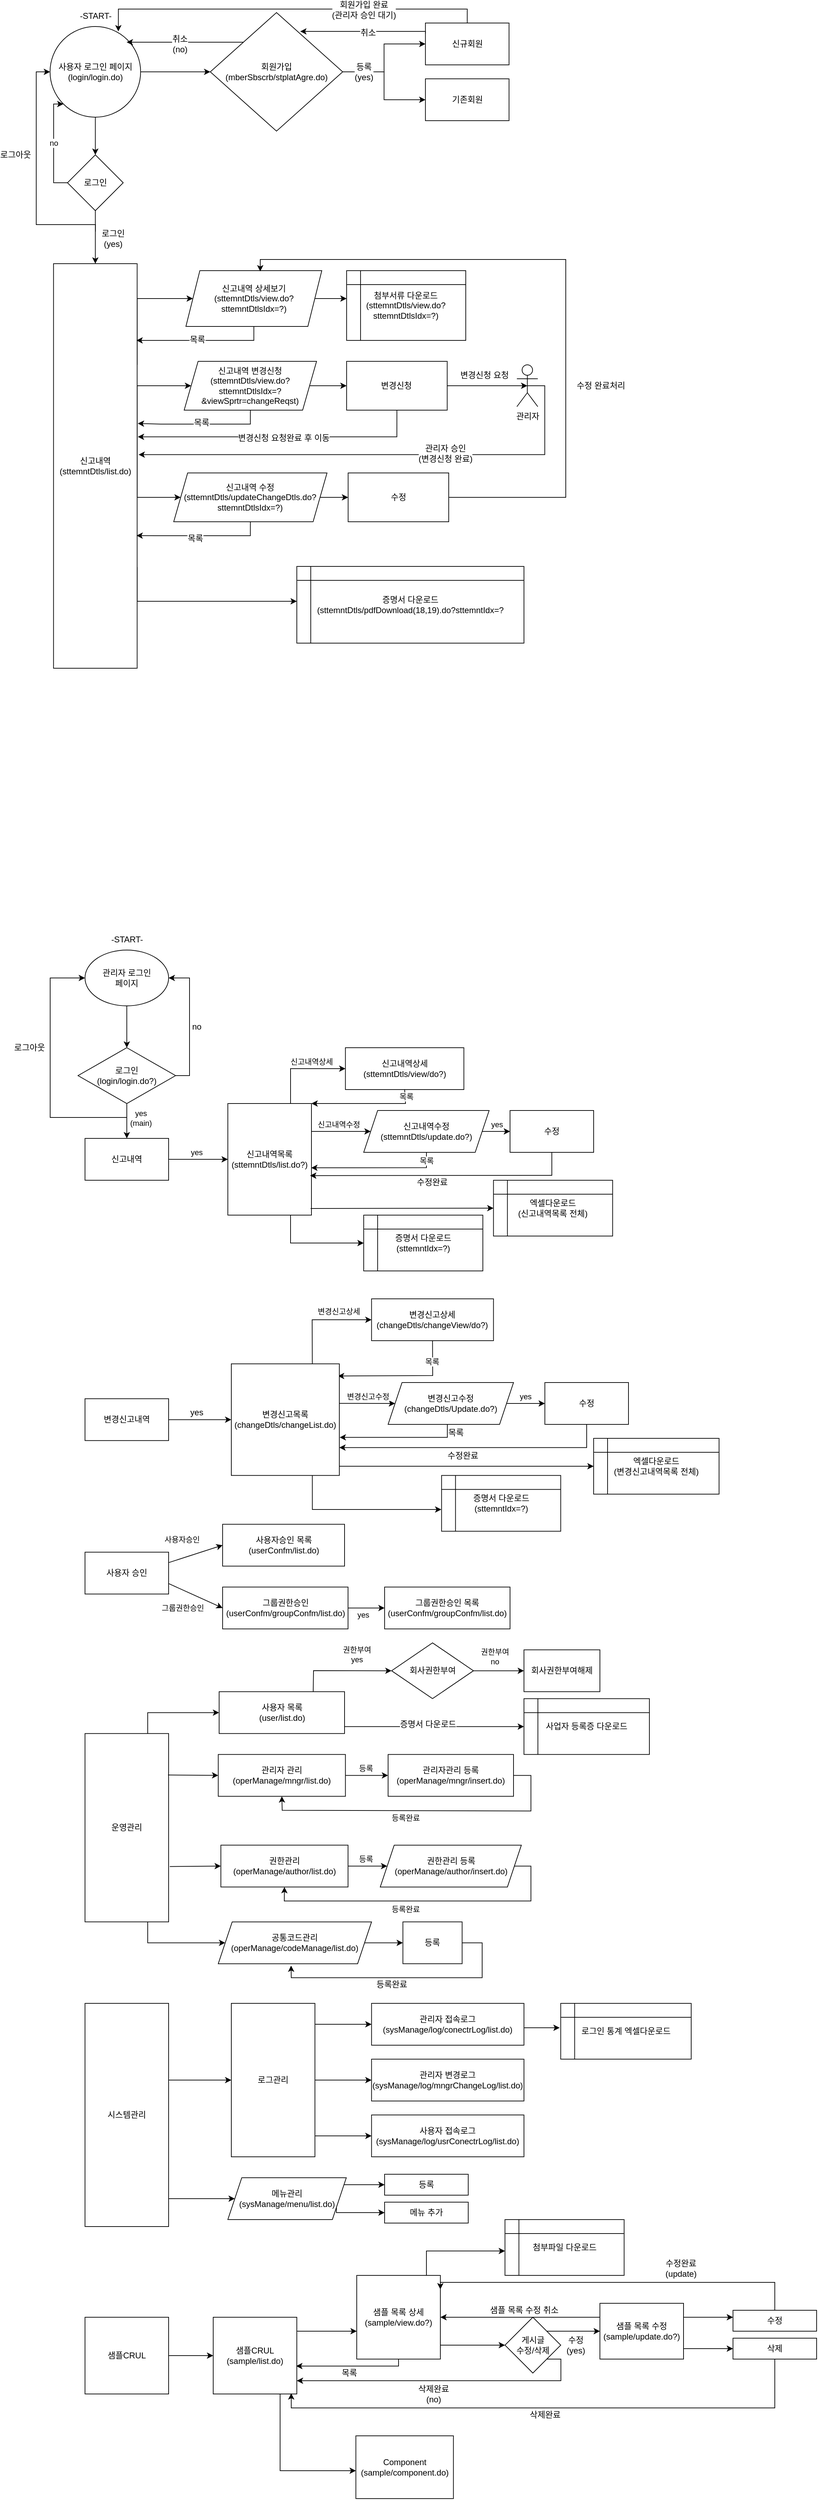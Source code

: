 <mxfile version="24.6.0" type="device">
  <diagram id="C5RBs43oDa-KdzZeNtuy" name="Page-1">
    <mxGraphModel dx="1235" dy="2952" grid="1" gridSize="10" guides="1" tooltips="1" connect="1" arrows="1" fold="1" page="1" pageScale="1" pageWidth="827" pageHeight="1169" math="0" shadow="0">
      <root>
        <mxCell id="WIyWlLk6GJQsqaUBKTNV-0" />
        <mxCell id="WIyWlLk6GJQsqaUBKTNV-1" parent="WIyWlLk6GJQsqaUBKTNV-0" />
        <mxCell id="36AHr3FSapK83tATXXh--0" value="관리자 로그인&lt;div&gt;페이지&lt;/div&gt;" style="ellipse;whiteSpace=wrap;html=1;" parent="WIyWlLk6GJQsqaUBKTNV-1" vertex="1">
          <mxGeometry x="170" y="-180" width="120" height="80" as="geometry" />
        </mxCell>
        <mxCell id="36AHr3FSapK83tATXXh--9" value="로그인&lt;div&gt;(login/login.do?)&lt;/div&gt;" style="rhombus;whiteSpace=wrap;html=1;" parent="WIyWlLk6GJQsqaUBKTNV-1" vertex="1">
          <mxGeometry x="160" y="-40" width="140" height="80" as="geometry" />
        </mxCell>
        <mxCell id="36AHr3FSapK83tATXXh--16" value="" style="endArrow=classic;html=1;rounded=0;exitX=0.75;exitY=0;exitDx=0;exitDy=0;entryX=0;entryY=0.5;entryDx=0;entryDy=0;" parent="WIyWlLk6GJQsqaUBKTNV-1" source="by-dXyseZxNFyXnBiIk--30" target="36AHr3FSapK83tATXXh--18" edge="1">
          <mxGeometry width="50" height="50" relative="1" as="geometry">
            <mxPoint x="510.36" y="30.96" as="sourcePoint" />
            <mxPoint x="545.36" y="90" as="targetPoint" />
            <Array as="points">
              <mxPoint x="465" y="-10" />
            </Array>
          </mxGeometry>
        </mxCell>
        <mxCell id="36AHr3FSapK83tATXXh--17" value="신고내역상세" style="edgeLabel;html=1;align=center;verticalAlign=middle;resizable=0;points=[];" parent="36AHr3FSapK83tATXXh--16" vertex="1" connectable="0">
          <mxGeometry x="-0.086" y="-1" relative="1" as="geometry">
            <mxPoint x="21" y="-11" as="offset" />
          </mxGeometry>
        </mxCell>
        <mxCell id="36AHr3FSapK83tATXXh--18" value="신고내역상세&lt;div&gt;(sttemntDtls/view/do?)&lt;/div&gt;" style="rounded=0;whiteSpace=wrap;html=1;" parent="WIyWlLk6GJQsqaUBKTNV-1" vertex="1">
          <mxGeometry x="543.75" y="-40" width="170" height="60" as="geometry" />
        </mxCell>
        <mxCell id="36AHr3FSapK83tATXXh--20" value="" style="endArrow=classic;html=1;rounded=0;entryX=0;entryY=0.5;entryDx=0;entryDy=0;exitX=1;exitY=0.25;exitDx=0;exitDy=0;" parent="WIyWlLk6GJQsqaUBKTNV-1" source="by-dXyseZxNFyXnBiIk--30" target="by-dXyseZxNFyXnBiIk--21" edge="1">
          <mxGeometry width="50" height="50" relative="1" as="geometry">
            <mxPoint x="513.36" y="80" as="sourcePoint" />
            <mxPoint x="615.36" y="150" as="targetPoint" />
          </mxGeometry>
        </mxCell>
        <mxCell id="36AHr3FSapK83tATXXh--22" value="신고내역수정" style="edgeLabel;html=1;align=center;verticalAlign=middle;resizable=0;points=[];" parent="36AHr3FSapK83tATXXh--20" vertex="1" connectable="0">
          <mxGeometry x="0.036" y="-4" relative="1" as="geometry">
            <mxPoint x="-5" y="-14" as="offset" />
          </mxGeometry>
        </mxCell>
        <mxCell id="36AHr3FSapK83tATXXh--25" value="" style="endArrow=classic;html=1;rounded=0;exitX=0.75;exitY=0;exitDx=0;exitDy=0;entryX=0;entryY=0.5;entryDx=0;entryDy=0;" parent="WIyWlLk6GJQsqaUBKTNV-1" source="by-dXyseZxNFyXnBiIk--31" target="36AHr3FSapK83tATXXh--27" edge="1">
          <mxGeometry width="50" height="50" relative="1" as="geometry">
            <mxPoint x="507.5" y="468.2" as="sourcePoint" />
            <mxPoint x="762.5" y="473.2" as="targetPoint" />
            <Array as="points">
              <mxPoint x="496" y="350" />
            </Array>
          </mxGeometry>
        </mxCell>
        <mxCell id="36AHr3FSapK83tATXXh--26" value="변경신고상세" style="edgeLabel;html=1;align=center;verticalAlign=middle;resizable=0;points=[];" parent="36AHr3FSapK83tATXXh--25" vertex="1" connectable="0">
          <mxGeometry x="-0.086" y="-1" relative="1" as="geometry">
            <mxPoint x="33" y="-13" as="offset" />
          </mxGeometry>
        </mxCell>
        <mxCell id="36AHr3FSapK83tATXXh--27" value="변경신고상세&lt;div&gt;(changeDtls/changeView/do?)&lt;/div&gt;" style="rounded=0;whiteSpace=wrap;html=1;" parent="WIyWlLk6GJQsqaUBKTNV-1" vertex="1">
          <mxGeometry x="581.25" y="320" width="175" height="60" as="geometry" />
        </mxCell>
        <mxCell id="36AHr3FSapK83tATXXh--28" value="" style="endArrow=classic;html=1;rounded=0;exitX=1.003;exitY=0.354;exitDx=0;exitDy=0;entryX=0;entryY=0.5;entryDx=0;entryDy=0;exitPerimeter=0;" parent="WIyWlLk6GJQsqaUBKTNV-1" source="by-dXyseZxNFyXnBiIk--31" target="by-dXyseZxNFyXnBiIk--19" edge="1">
          <mxGeometry width="50" height="50" relative="1" as="geometry">
            <mxPoint x="507.5" y="518.2" as="sourcePoint" />
            <mxPoint x="742.5" y="513.2" as="targetPoint" />
          </mxGeometry>
        </mxCell>
        <mxCell id="36AHr3FSapK83tATXXh--29" value="변경신고수정" style="edgeLabel;html=1;align=center;verticalAlign=middle;resizable=0;points=[];" parent="36AHr3FSapK83tATXXh--28" vertex="1" connectable="0">
          <mxGeometry x="0.036" y="-4" relative="1" as="geometry">
            <mxPoint x="-1" y="-14" as="offset" />
          </mxGeometry>
        </mxCell>
        <mxCell id="36AHr3FSapK83tATXXh--38" value="" style="endArrow=classic;html=1;rounded=0;exitX=1;exitY=0.75;exitDx=0;exitDy=0;entryX=0;entryY=0.5;entryDx=0;entryDy=0;" parent="WIyWlLk6GJQsqaUBKTNV-1" source="by-dXyseZxNFyXnBiIk--28" target="36AHr3FSapK83tATXXh--47" edge="1">
          <mxGeometry width="50" height="50" relative="1" as="geometry">
            <mxPoint x="272.5" y="733.2" as="sourcePoint" />
            <mxPoint x="389" y="764.2" as="targetPoint" />
          </mxGeometry>
        </mxCell>
        <mxCell id="36AHr3FSapK83tATXXh--39" value="그룹권한승인" style="edgeLabel;html=1;align=center;verticalAlign=middle;resizable=0;points=[];" parent="36AHr3FSapK83tATXXh--38" vertex="1" connectable="0">
          <mxGeometry x="-0.139" y="-2" relative="1" as="geometry">
            <mxPoint x="-13" y="18" as="offset" />
          </mxGeometry>
        </mxCell>
        <mxCell id="36AHr3FSapK83tATXXh--41" value="" style="endArrow=classic;html=1;rounded=0;exitX=1;exitY=0.25;exitDx=0;exitDy=0;entryX=0;entryY=0.5;entryDx=0;entryDy=0;" parent="WIyWlLk6GJQsqaUBKTNV-1" source="by-dXyseZxNFyXnBiIk--28" target="36AHr3FSapK83tATXXh--43" edge="1">
          <mxGeometry width="50" height="50" relative="1" as="geometry">
            <mxPoint x="272.5" y="693.2" as="sourcePoint" />
            <mxPoint x="325" y="703.2" as="targetPoint" />
          </mxGeometry>
        </mxCell>
        <mxCell id="36AHr3FSapK83tATXXh--42" value="사용자승인" style="edgeLabel;html=1;align=center;verticalAlign=middle;resizable=0;points=[];" parent="36AHr3FSapK83tATXXh--41" vertex="1" connectable="0">
          <mxGeometry x="0.036" y="-4" relative="1" as="geometry">
            <mxPoint x="-22" y="-24" as="offset" />
          </mxGeometry>
        </mxCell>
        <mxCell id="36AHr3FSapK83tATXXh--43" value="사용자승인 목록&lt;div&gt;(userConfm/list.do)&lt;/div&gt;" style="rounded=0;whiteSpace=wrap;html=1;" parent="WIyWlLk6GJQsqaUBKTNV-1" vertex="1">
          <mxGeometry x="367.5" y="643.2" width="175" height="60" as="geometry" />
        </mxCell>
        <mxCell id="36AHr3FSapK83tATXXh--44" value="" style="endArrow=classic;html=1;rounded=0;exitX=1;exitY=0.5;exitDx=0;exitDy=0;entryX=0;entryY=0.5;entryDx=0;entryDy=0;" parent="WIyWlLk6GJQsqaUBKTNV-1" source="36AHr3FSapK83tATXXh--47" target="36AHr3FSapK83tATXXh--46" edge="1">
          <mxGeometry width="50" height="50" relative="1" as="geometry">
            <mxPoint x="550" y="793.2" as="sourcePoint" />
            <mxPoint x="385" y="853.2" as="targetPoint" />
          </mxGeometry>
        </mxCell>
        <mxCell id="36AHr3FSapK83tATXXh--45" value="yes" style="edgeLabel;html=1;align=center;verticalAlign=middle;resizable=0;points=[];" parent="36AHr3FSapK83tATXXh--44" vertex="1" connectable="0">
          <mxGeometry x="0.036" y="-4" relative="1" as="geometry">
            <mxPoint x="-6" y="6" as="offset" />
          </mxGeometry>
        </mxCell>
        <mxCell id="36AHr3FSapK83tATXXh--46" value="&lt;div&gt;그룹권한승인 목록&lt;/div&gt;&lt;div&gt;(userConfm/groupConfm/list.do)&lt;/div&gt;" style="rounded=0;whiteSpace=wrap;html=1;" parent="WIyWlLk6GJQsqaUBKTNV-1" vertex="1">
          <mxGeometry x="600" y="733.2" width="180" height="60" as="geometry" />
        </mxCell>
        <mxCell id="36AHr3FSapK83tATXXh--47" value="&lt;div&gt;그룹권한승인(userConfm/groupConfm/list.do)&lt;/div&gt;" style="rounded=0;whiteSpace=wrap;html=1;" parent="WIyWlLk6GJQsqaUBKTNV-1" vertex="1">
          <mxGeometry x="367.5" y="733.2" width="180" height="60" as="geometry" />
        </mxCell>
        <mxCell id="36AHr3FSapK83tATXXh--50" value="변경신고내역" style="rounded=0;whiteSpace=wrap;html=1;" parent="WIyWlLk6GJQsqaUBKTNV-1" vertex="1">
          <mxGeometry x="170" y="463.2" width="120" height="60" as="geometry" />
        </mxCell>
        <mxCell id="36AHr3FSapK83tATXXh--51" value="" style="endArrow=classic;html=1;rounded=0;exitX=1;exitY=0.5;exitDx=0;exitDy=0;entryX=0;entryY=0.5;entryDx=0;entryDy=0;" parent="WIyWlLk6GJQsqaUBKTNV-1" source="36AHr3FSapK83tATXXh--50" target="by-dXyseZxNFyXnBiIk--31" edge="1">
          <mxGeometry width="50" height="50" relative="1" as="geometry">
            <mxPoint x="360" y="563.2" as="sourcePoint" />
            <mxPoint x="350" y="493.2" as="targetPoint" />
          </mxGeometry>
        </mxCell>
        <mxCell id="by-dXyseZxNFyXnBiIk--67" value="yes" style="edgeLabel;html=1;align=center;verticalAlign=middle;resizable=0;points=[];strokeColor=default;fontFamily=Helvetica;fontSize=12;fontColor=default;fillColor=default;" parent="36AHr3FSapK83tATXXh--51" vertex="1" connectable="0">
          <mxGeometry x="0.133" y="-2" relative="1" as="geometry">
            <mxPoint x="-11" y="-12" as="offset" />
          </mxGeometry>
        </mxCell>
        <mxCell id="36AHr3FSapK83tATXXh--52" value="신고내역" style="rounded=0;whiteSpace=wrap;html=1;" parent="WIyWlLk6GJQsqaUBKTNV-1" vertex="1">
          <mxGeometry x="170" y="90" width="120" height="60" as="geometry" />
        </mxCell>
        <mxCell id="36AHr3FSapK83tATXXh--55" value="" style="endArrow=classic;html=1;rounded=0;exitX=0.5;exitY=1;exitDx=0;exitDy=0;entryX=0.5;entryY=0;entryDx=0;entryDy=0;" parent="WIyWlLk6GJQsqaUBKTNV-1" source="36AHr3FSapK83tATXXh--9" target="36AHr3FSapK83tATXXh--52" edge="1">
          <mxGeometry width="50" height="50" relative="1" as="geometry">
            <mxPoint x="720" y="130" as="sourcePoint" />
            <mxPoint x="770" y="80" as="targetPoint" />
          </mxGeometry>
        </mxCell>
        <mxCell id="36AHr3FSapK83tATXXh--56" value="yes&lt;div&gt;(main)&lt;/div&gt;" style="edgeLabel;html=1;align=center;verticalAlign=middle;resizable=0;points=[];" parent="36AHr3FSapK83tATXXh--55" vertex="1" connectable="0">
          <mxGeometry x="-0.35" relative="1" as="geometry">
            <mxPoint x="20" y="4" as="offset" />
          </mxGeometry>
        </mxCell>
        <mxCell id="36AHr3FSapK83tATXXh--57" value="" style="endArrow=classic;html=1;rounded=0;exitX=1;exitY=0.5;exitDx=0;exitDy=0;entryX=0;entryY=0.5;entryDx=0;entryDy=0;" parent="WIyWlLk6GJQsqaUBKTNV-1" source="36AHr3FSapK83tATXXh--52" target="by-dXyseZxNFyXnBiIk--30" edge="1">
          <mxGeometry width="50" height="50" relative="1" as="geometry">
            <mxPoint x="140" y="130" as="sourcePoint" />
            <mxPoint x="350" y="120" as="targetPoint" />
          </mxGeometry>
        </mxCell>
        <mxCell id="36AHr3FSapK83tATXXh--58" value="yes" style="edgeLabel;html=1;align=center;verticalAlign=middle;resizable=0;points=[];" parent="36AHr3FSapK83tATXXh--57" vertex="1" connectable="0">
          <mxGeometry x="-0.35" relative="1" as="geometry">
            <mxPoint x="12" y="-10" as="offset" />
          </mxGeometry>
        </mxCell>
        <mxCell id="36AHr3FSapK83tATXXh--61" value="" style="endArrow=classic;html=1;rounded=0;exitX=0.75;exitY=0;exitDx=0;exitDy=0;entryX=0;entryY=0.5;entryDx=0;entryDy=0;" parent="WIyWlLk6GJQsqaUBKTNV-1" source="by-dXyseZxNFyXnBiIk--29" target="36AHr3FSapK83tATXXh--62" edge="1">
          <mxGeometry width="50" height="50" relative="1" as="geometry">
            <mxPoint x="253.94" y="1059.25" as="sourcePoint" />
            <mxPoint x="380" y="953.2" as="targetPoint" />
            <Array as="points">
              <mxPoint x="260" y="913.2" />
            </Array>
          </mxGeometry>
        </mxCell>
        <mxCell id="by-dXyseZxNFyXnBiIk--318" style="edgeStyle=orthogonalEdgeStyle;rounded=0;orthogonalLoop=1;jettySize=auto;html=1;exitX=1;exitY=0.5;exitDx=0;exitDy=0;entryX=0;entryY=0.5;entryDx=0;entryDy=0;fontFamily=Helvetica;fontSize=12;fontColor=default;" parent="WIyWlLk6GJQsqaUBKTNV-1" source="36AHr3FSapK83tATXXh--62" target="by-dXyseZxNFyXnBiIk--317" edge="1">
          <mxGeometry relative="1" as="geometry">
            <Array as="points">
              <mxPoint x="543" y="933" />
            </Array>
          </mxGeometry>
        </mxCell>
        <mxCell id="by-dXyseZxNFyXnBiIk--319" value="증명서 다운로드" style="edgeLabel;html=1;align=center;verticalAlign=middle;resizable=0;points=[];strokeColor=default;fontFamily=Helvetica;fontSize=12;fontColor=default;fillColor=default;" parent="by-dXyseZxNFyXnBiIk--318" vertex="1" connectable="0">
          <mxGeometry x="-0.055" y="3" relative="1" as="geometry">
            <mxPoint x="8" as="offset" />
          </mxGeometry>
        </mxCell>
        <mxCell id="36AHr3FSapK83tATXXh--62" value="사용자 목록&lt;div&gt;(user/list.do)&lt;/div&gt;" style="rounded=0;whiteSpace=wrap;html=1;" parent="WIyWlLk6GJQsqaUBKTNV-1" vertex="1">
          <mxGeometry x="362.5" y="883.2" width="180" height="60" as="geometry" />
        </mxCell>
        <mxCell id="36AHr3FSapK83tATXXh--64" value="관리자 관리&lt;div&gt;(operManage/mngr/list.do)&lt;/div&gt;" style="rounded=0;whiteSpace=wrap;html=1;" parent="WIyWlLk6GJQsqaUBKTNV-1" vertex="1">
          <mxGeometry x="361.25" y="973.2" width="182.5" height="60" as="geometry" />
        </mxCell>
        <mxCell id="36AHr3FSapK83tATXXh--66" value="회사권한부여" style="rhombus;whiteSpace=wrap;html=1;" parent="WIyWlLk6GJQsqaUBKTNV-1" vertex="1">
          <mxGeometry x="610" y="813.2" width="117.5" height="80" as="geometry" />
        </mxCell>
        <mxCell id="36AHr3FSapK83tATXXh--67" value="" style="endArrow=classic;html=1;rounded=0;entryX=0;entryY=0.5;entryDx=0;entryDy=0;exitX=0.75;exitY=0;exitDx=0;exitDy=0;" parent="WIyWlLk6GJQsqaUBKTNV-1" source="36AHr3FSapK83tATXXh--62" target="36AHr3FSapK83tATXXh--66" edge="1">
          <mxGeometry width="50" height="50" relative="1" as="geometry">
            <mxPoint x="550" y="943.2" as="sourcePoint" />
            <mxPoint x="552.5" y="823.2" as="targetPoint" />
            <Array as="points">
              <mxPoint x="498" y="853" />
            </Array>
          </mxGeometry>
        </mxCell>
        <mxCell id="36AHr3FSapK83tATXXh--70" value="권한부여&lt;div&gt;yes&lt;/div&gt;" style="edgeLabel;html=1;align=center;verticalAlign=middle;resizable=0;points=[];" parent="36AHr3FSapK83tATXXh--67" vertex="1" connectable="0">
          <mxGeometry x="-0.28" y="4" relative="1" as="geometry">
            <mxPoint x="41" y="-19" as="offset" />
          </mxGeometry>
        </mxCell>
        <mxCell id="36AHr3FSapK83tATXXh--71" value="" style="endArrow=classic;html=1;rounded=0;exitX=1;exitY=0.5;exitDx=0;exitDy=0;entryX=0;entryY=0.5;entryDx=0;entryDy=0;" parent="WIyWlLk6GJQsqaUBKTNV-1" source="36AHr3FSapK83tATXXh--66" target="by-dXyseZxNFyXnBiIk--24" edge="1">
          <mxGeometry width="50" height="50" relative="1" as="geometry">
            <mxPoint x="502.5" y="873.2" as="sourcePoint" />
            <mxPoint x="863.5" y="923.2" as="targetPoint" />
          </mxGeometry>
        </mxCell>
        <mxCell id="36AHr3FSapK83tATXXh--72" value="권한부여&lt;div&gt;no&lt;/div&gt;" style="edgeLabel;html=1;align=center;verticalAlign=middle;resizable=0;points=[];" parent="36AHr3FSapK83tATXXh--71" vertex="1" connectable="0">
          <mxGeometry x="-0.014" y="3" relative="1" as="geometry">
            <mxPoint x="-5" y="-17" as="offset" />
          </mxGeometry>
        </mxCell>
        <mxCell id="36AHr3FSapK83tATXXh--73" value="" style="endArrow=classic;html=1;rounded=0;exitX=1;exitY=0.5;exitDx=0;exitDy=0;entryX=0;entryY=0.5;entryDx=0;entryDy=0;" parent="WIyWlLk6GJQsqaUBKTNV-1" source="36AHr3FSapK83tATXXh--64" target="36AHr3FSapK83tATXXh--75" edge="1">
          <mxGeometry width="50" height="50" relative="1" as="geometry">
            <mxPoint x="462.5" y="973.2" as="sourcePoint" />
            <mxPoint x="612.5" y="1103.2" as="targetPoint" />
          </mxGeometry>
        </mxCell>
        <mxCell id="36AHr3FSapK83tATXXh--74" value="등록" style="edgeLabel;html=1;align=center;verticalAlign=middle;resizable=0;points=[];" parent="36AHr3FSapK83tATXXh--73" vertex="1" connectable="0">
          <mxGeometry x="0.343" y="-1" relative="1" as="geometry">
            <mxPoint x="-12" y="-11" as="offset" />
          </mxGeometry>
        </mxCell>
        <mxCell id="36AHr3FSapK83tATXXh--75" value="관리자관리 등록&lt;div&gt;(operManage/mngr/insert.do)&lt;/div&gt;" style="rounded=0;whiteSpace=wrap;html=1;" parent="WIyWlLk6GJQsqaUBKTNV-1" vertex="1">
          <mxGeometry x="605" y="973.2" width="180" height="60" as="geometry" />
        </mxCell>
        <mxCell id="36AHr3FSapK83tATXXh--76" value="" style="endArrow=classic;html=1;rounded=0;exitX=1;exitY=0.5;exitDx=0;exitDy=0;entryX=0.5;entryY=1;entryDx=0;entryDy=0;" parent="WIyWlLk6GJQsqaUBKTNV-1" source="36AHr3FSapK83tATXXh--75" target="36AHr3FSapK83tATXXh--64" edge="1">
          <mxGeometry width="50" height="50" relative="1" as="geometry">
            <mxPoint x="462.5" y="973.2" as="sourcePoint" />
            <mxPoint x="512.5" y="923.2" as="targetPoint" />
            <Array as="points">
              <mxPoint x="810" y="1003.2" />
              <mxPoint x="810" y="1054.2" />
              <mxPoint x="453" y="1053.2" />
            </Array>
          </mxGeometry>
        </mxCell>
        <mxCell id="36AHr3FSapK83tATXXh--83" value="등록완료" style="edgeLabel;html=1;align=center;verticalAlign=middle;resizable=0;points=[];" parent="36AHr3FSapK83tATXXh--76" vertex="1" connectable="0">
          <mxGeometry x="-0.742" y="-2" relative="1" as="geometry">
            <mxPoint x="-178" y="27" as="offset" />
          </mxGeometry>
        </mxCell>
        <mxCell id="36AHr3FSapK83tATXXh--78" value="권한관리&lt;div&gt;(operManage/author/list.do)&lt;/div&gt;" style="rounded=0;whiteSpace=wrap;html=1;" parent="WIyWlLk6GJQsqaUBKTNV-1" vertex="1">
          <mxGeometry x="365" y="1103.2" width="182.5" height="60" as="geometry" />
        </mxCell>
        <mxCell id="36AHr3FSapK83tATXXh--79" value="" style="endArrow=classic;html=1;rounded=0;exitX=1;exitY=0.5;exitDx=0;exitDy=0;entryX=0;entryY=0.5;entryDx=0;entryDy=0;" parent="WIyWlLk6GJQsqaUBKTNV-1" source="36AHr3FSapK83tATXXh--78" target="by-dXyseZxNFyXnBiIk--40" edge="1">
          <mxGeometry width="50" height="50" relative="1" as="geometry">
            <mxPoint x="485.58" y="1103.2" as="sourcePoint" />
            <mxPoint x="605" y="1133.2" as="targetPoint" />
          </mxGeometry>
        </mxCell>
        <mxCell id="36AHr3FSapK83tATXXh--80" value="등록" style="edgeLabel;html=1;align=center;verticalAlign=middle;resizable=0;points=[];" parent="36AHr3FSapK83tATXXh--79" vertex="1" connectable="0">
          <mxGeometry x="0.343" y="-1" relative="1" as="geometry">
            <mxPoint x="-13" y="-11" as="offset" />
          </mxGeometry>
        </mxCell>
        <mxCell id="36AHr3FSapK83tATXXh--82" value="" style="endArrow=classic;html=1;rounded=0;exitX=1;exitY=0.5;exitDx=0;exitDy=0;entryX=0.5;entryY=1;entryDx=0;entryDy=0;" parent="WIyWlLk6GJQsqaUBKTNV-1" source="by-dXyseZxNFyXnBiIk--40" target="36AHr3FSapK83tATXXh--78" edge="1">
          <mxGeometry width="50" height="50" relative="1" as="geometry">
            <mxPoint x="785" y="1133.2" as="sourcePoint" />
            <mxPoint x="535.58" y="1053.2" as="targetPoint" />
            <Array as="points">
              <mxPoint x="810" y="1133.2" />
              <mxPoint x="810" y="1183.2" />
              <mxPoint x="456" y="1183.2" />
            </Array>
          </mxGeometry>
        </mxCell>
        <mxCell id="36AHr3FSapK83tATXXh--84" value="등록완료" style="edgeLabel;html=1;align=center;verticalAlign=middle;resizable=0;points=[];" parent="36AHr3FSapK83tATXXh--82" vertex="1" connectable="0">
          <mxGeometry x="-0.709" y="2" relative="1" as="geometry">
            <mxPoint x="-182" y="20" as="offset" />
          </mxGeometry>
        </mxCell>
        <mxCell id="by-dXyseZxNFyXnBiIk--0" value="" style="endArrow=classic;html=1;rounded=0;exitX=0.5;exitY=1;exitDx=0;exitDy=0;entryX=1;entryY=0;entryDx=0;entryDy=0;" parent="WIyWlLk6GJQsqaUBKTNV-1" source="36AHr3FSapK83tATXXh--18" target="by-dXyseZxNFyXnBiIk--30" edge="1">
          <mxGeometry width="50" height="50" relative="1" as="geometry">
            <mxPoint x="355.36" y="420" as="sourcePoint" />
            <mxPoint x="510.0" y="38.96" as="targetPoint" />
            <Array as="points">
              <mxPoint x="630" y="40" />
            </Array>
          </mxGeometry>
        </mxCell>
        <mxCell id="by-dXyseZxNFyXnBiIk--1" value="목록" style="edgeLabel;html=1;align=center;verticalAlign=middle;resizable=0;points=[];" parent="by-dXyseZxNFyXnBiIk--0" vertex="1" connectable="0">
          <mxGeometry x="-0.076" y="2" relative="1" as="geometry">
            <mxPoint x="52" y="-12" as="offset" />
          </mxGeometry>
        </mxCell>
        <mxCell id="by-dXyseZxNFyXnBiIk--2" value="" style="endArrow=classic;html=1;rounded=0;exitX=0.5;exitY=1;exitDx=0;exitDy=0;entryX=0.987;entryY=0.109;entryDx=0;entryDy=0;entryPerimeter=0;" parent="WIyWlLk6GJQsqaUBKTNV-1" source="36AHr3FSapK83tATXXh--27" target="by-dXyseZxNFyXnBiIk--31" edge="1">
          <mxGeometry width="50" height="50" relative="1" as="geometry">
            <mxPoint x="695" y="493.2" as="sourcePoint" />
            <mxPoint x="520" y="483.2" as="targetPoint" />
            <Array as="points">
              <mxPoint x="669" y="430" />
            </Array>
          </mxGeometry>
        </mxCell>
        <mxCell id="by-dXyseZxNFyXnBiIk--3" value="목록" style="edgeLabel;html=1;align=center;verticalAlign=middle;resizable=0;points=[];" parent="by-dXyseZxNFyXnBiIk--2" vertex="1" connectable="0">
          <mxGeometry x="-0.076" y="2" relative="1" as="geometry">
            <mxPoint x="35" y="-22" as="offset" />
          </mxGeometry>
        </mxCell>
        <mxCell id="by-dXyseZxNFyXnBiIk--8" value="" style="endArrow=classic;html=1;rounded=0;exitX=1;exitY=0.5;exitDx=0;exitDy=0;entryX=0;entryY=0.5;entryDx=0;entryDy=0;" parent="WIyWlLk6GJQsqaUBKTNV-1" source="by-dXyseZxNFyXnBiIk--21" target="by-dXyseZxNFyXnBiIk--23" edge="1">
          <mxGeometry width="50" height="50" relative="1" as="geometry">
            <mxPoint x="785.36" y="150" as="sourcePoint" />
            <mxPoint x="865.36" y="150" as="targetPoint" />
          </mxGeometry>
        </mxCell>
        <mxCell id="by-dXyseZxNFyXnBiIk--10" value="yes" style="edgeLabel;html=1;align=center;verticalAlign=middle;resizable=0;points=[];" parent="by-dXyseZxNFyXnBiIk--8" vertex="1" connectable="0">
          <mxGeometry x="-0.425" y="2" relative="1" as="geometry">
            <mxPoint x="9" y="-8" as="offset" />
          </mxGeometry>
        </mxCell>
        <mxCell id="by-dXyseZxNFyXnBiIk--14" value="" style="endArrow=classic;html=1;rounded=0;exitX=1;exitY=0.5;exitDx=0;exitDy=0;entryX=0;entryY=0.5;entryDx=0;entryDy=0;" parent="WIyWlLk6GJQsqaUBKTNV-1" source="by-dXyseZxNFyXnBiIk--19" target="by-dXyseZxNFyXnBiIk--20" edge="1">
          <mxGeometry width="50" height="50" relative="1" as="geometry">
            <mxPoint x="780" y="333.2" as="sourcePoint" />
            <mxPoint x="850" y="553.2" as="targetPoint" />
          </mxGeometry>
        </mxCell>
        <mxCell id="by-dXyseZxNFyXnBiIk--15" value="yes" style="edgeLabel;html=1;align=center;verticalAlign=middle;resizable=0;points=[];" parent="by-dXyseZxNFyXnBiIk--14" vertex="1" connectable="0">
          <mxGeometry x="-0.425" y="2" relative="1" as="geometry">
            <mxPoint x="11" y="-8" as="offset" />
          </mxGeometry>
        </mxCell>
        <mxCell id="by-dXyseZxNFyXnBiIk--19" value="변경신고수정&lt;div&gt;(changeDtls/Update.do?)&lt;/div&gt;" style="shape=parallelogram;perimeter=parallelogramPerimeter;whiteSpace=wrap;html=1;fixedSize=1;strokeColor=default;align=center;verticalAlign=middle;fontFamily=Helvetica;fontSize=12;fontColor=default;fillColor=default;" parent="WIyWlLk6GJQsqaUBKTNV-1" vertex="1">
          <mxGeometry x="605" y="440.0" width="180" height="60" as="geometry" />
        </mxCell>
        <mxCell id="by-dXyseZxNFyXnBiIk--139" style="edgeStyle=orthogonalEdgeStyle;rounded=0;orthogonalLoop=1;jettySize=auto;html=1;entryX=1;entryY=0.75;entryDx=0;entryDy=0;fontFamily=Helvetica;fontSize=12;fontColor=default;" parent="WIyWlLk6GJQsqaUBKTNV-1" source="by-dXyseZxNFyXnBiIk--20" target="by-dXyseZxNFyXnBiIk--31" edge="1">
          <mxGeometry relative="1" as="geometry">
            <Array as="points">
              <mxPoint x="890" y="533" />
            </Array>
          </mxGeometry>
        </mxCell>
        <mxCell id="by-dXyseZxNFyXnBiIk--143" value="수정완료" style="edgeLabel;html=1;align=center;verticalAlign=middle;resizable=0;points=[];strokeColor=default;fontFamily=Helvetica;fontSize=12;fontColor=default;fillColor=default;" parent="by-dXyseZxNFyXnBiIk--139" vertex="1" connectable="0">
          <mxGeometry x="-0.127" y="-1" relative="1" as="geometry">
            <mxPoint x="-42" y="13" as="offset" />
          </mxGeometry>
        </mxCell>
        <mxCell id="by-dXyseZxNFyXnBiIk--20" value="수정" style="rounded=0;whiteSpace=wrap;html=1;strokeColor=default;align=center;verticalAlign=middle;fontFamily=Helvetica;fontSize=12;fontColor=default;fillColor=default;" parent="WIyWlLk6GJQsqaUBKTNV-1" vertex="1">
          <mxGeometry x="830" y="440.0" width="120" height="60" as="geometry" />
        </mxCell>
        <mxCell id="by-dXyseZxNFyXnBiIk--21" value="신고내역수정&lt;div&gt;(sttemntDtls/update.do?)&lt;/div&gt;" style="shape=parallelogram;perimeter=parallelogramPerimeter;whiteSpace=wrap;html=1;fixedSize=1;strokeColor=default;align=center;verticalAlign=middle;fontFamily=Helvetica;fontSize=12;fontColor=default;fillColor=default;" parent="WIyWlLk6GJQsqaUBKTNV-1" vertex="1">
          <mxGeometry x="570" y="50" width="180" height="60" as="geometry" />
        </mxCell>
        <mxCell id="by-dXyseZxNFyXnBiIk--23" value="수정" style="rounded=0;whiteSpace=wrap;html=1;strokeColor=default;align=center;verticalAlign=middle;fontFamily=Helvetica;fontSize=12;fontColor=default;fillColor=default;" parent="WIyWlLk6GJQsqaUBKTNV-1" vertex="1">
          <mxGeometry x="780" y="50" width="120" height="60" as="geometry" />
        </mxCell>
        <mxCell id="by-dXyseZxNFyXnBiIk--24" value="회사권한부여해제" style="rounded=0;whiteSpace=wrap;html=1;strokeColor=default;align=center;verticalAlign=middle;fontFamily=Helvetica;fontSize=12;fontColor=default;fillColor=default;" parent="WIyWlLk6GJQsqaUBKTNV-1" vertex="1">
          <mxGeometry x="800" y="823.2" width="109" height="60" as="geometry" />
        </mxCell>
        <mxCell id="by-dXyseZxNFyXnBiIk--28" value="사용자 승인" style="rounded=0;whiteSpace=wrap;html=1;strokeColor=default;align=center;verticalAlign=middle;fontFamily=Helvetica;fontSize=12;fontColor=default;fillColor=default;" parent="WIyWlLk6GJQsqaUBKTNV-1" vertex="1">
          <mxGeometry x="170" y="683.2" width="120" height="60" as="geometry" />
        </mxCell>
        <mxCell id="by-dXyseZxNFyXnBiIk--29" value="운영관리" style="rounded=0;whiteSpace=wrap;html=1;strokeColor=default;align=center;verticalAlign=middle;fontFamily=Helvetica;fontSize=12;fontColor=default;fillColor=default;" parent="WIyWlLk6GJQsqaUBKTNV-1" vertex="1">
          <mxGeometry x="170" y="943.2" width="120" height="270" as="geometry" />
        </mxCell>
        <mxCell id="by-dXyseZxNFyXnBiIk--311" style="edgeStyle=orthogonalEdgeStyle;rounded=0;orthogonalLoop=1;jettySize=auto;html=1;exitX=0.75;exitY=1;exitDx=0;exitDy=0;entryX=0;entryY=0.5;entryDx=0;entryDy=0;fontFamily=Helvetica;fontSize=12;fontColor=default;" parent="WIyWlLk6GJQsqaUBKTNV-1" source="by-dXyseZxNFyXnBiIk--30" target="by-dXyseZxNFyXnBiIk--310" edge="1">
          <mxGeometry relative="1" as="geometry" />
        </mxCell>
        <mxCell id="by-dXyseZxNFyXnBiIk--30" value="신고내역목록&lt;div&gt;(sttemntDtls/list.do?)&lt;/div&gt;" style="rounded=0;whiteSpace=wrap;html=1;strokeColor=default;align=center;verticalAlign=middle;fontFamily=Helvetica;fontSize=12;fontColor=default;fillColor=default;" parent="WIyWlLk6GJQsqaUBKTNV-1" vertex="1">
          <mxGeometry x="375" y="40" width="120" height="160" as="geometry" />
        </mxCell>
        <mxCell id="by-dXyseZxNFyXnBiIk--315" style="edgeStyle=orthogonalEdgeStyle;rounded=0;orthogonalLoop=1;jettySize=auto;html=1;exitX=1;exitY=0.75;exitDx=0;exitDy=0;entryX=0;entryY=0.5;entryDx=0;entryDy=0;fontFamily=Helvetica;fontSize=12;fontColor=default;" parent="WIyWlLk6GJQsqaUBKTNV-1" source="by-dXyseZxNFyXnBiIk--31" target="by-dXyseZxNFyXnBiIk--312" edge="1">
          <mxGeometry relative="1" as="geometry">
            <Array as="points">
              <mxPoint x="535" y="560" />
            </Array>
          </mxGeometry>
        </mxCell>
        <mxCell id="by-dXyseZxNFyXnBiIk--31" value="변경신고목록&lt;div&gt;(changeDtls/changeList.do)&lt;/div&gt;" style="rounded=0;whiteSpace=wrap;html=1;strokeColor=default;align=center;verticalAlign=middle;fontFamily=Helvetica;fontSize=12;fontColor=default;fillColor=default;" parent="WIyWlLk6GJQsqaUBKTNV-1" vertex="1">
          <mxGeometry x="380" y="413.2" width="155" height="160" as="geometry" />
        </mxCell>
        <mxCell id="by-dXyseZxNFyXnBiIk--38" value="" style="endArrow=classic;html=1;rounded=0;fontFamily=Helvetica;fontSize=12;fontColor=default;entryX=0;entryY=0.5;entryDx=0;entryDy=0;exitX=0.993;exitY=0.22;exitDx=0;exitDy=0;exitPerimeter=0;" parent="WIyWlLk6GJQsqaUBKTNV-1" source="by-dXyseZxNFyXnBiIk--29" target="36AHr3FSapK83tATXXh--64" edge="1">
          <mxGeometry width="50" height="50" relative="1" as="geometry">
            <mxPoint x="400" y="1143.2" as="sourcePoint" />
            <mxPoint x="450" y="1093.2" as="targetPoint" />
          </mxGeometry>
        </mxCell>
        <mxCell id="by-dXyseZxNFyXnBiIk--39" value="" style="endArrow=classic;html=1;rounded=0;fontFamily=Helvetica;fontSize=12;fontColor=default;entryX=0;entryY=0.5;entryDx=0;entryDy=0;exitX=1.014;exitY=0.599;exitDx=0;exitDy=0;exitPerimeter=0;" parent="WIyWlLk6GJQsqaUBKTNV-1" target="36AHr3FSapK83tATXXh--78" edge="1">
          <mxGeometry width="50" height="50" relative="1" as="geometry">
            <mxPoint x="291.68" y="1133.88" as="sourcePoint" />
            <mxPoint x="365" y="1132.2" as="targetPoint" />
          </mxGeometry>
        </mxCell>
        <mxCell id="by-dXyseZxNFyXnBiIk--40" value="권한관리 등록&lt;div&gt;(operManage/author/insert.do)&lt;/div&gt;" style="shape=parallelogram;perimeter=parallelogramPerimeter;whiteSpace=wrap;html=1;fixedSize=1;strokeColor=default;align=center;verticalAlign=middle;fontFamily=Helvetica;fontSize=12;fontColor=default;fillColor=default;" parent="WIyWlLk6GJQsqaUBKTNV-1" vertex="1">
          <mxGeometry x="593.75" y="1103.2" width="202.5" height="60" as="geometry" />
        </mxCell>
        <mxCell id="by-dXyseZxNFyXnBiIk--42" value="" style="endArrow=classic;html=1;rounded=0;fontFamily=Helvetica;fontSize=12;fontColor=default;exitX=0.75;exitY=1;exitDx=0;exitDy=0;entryX=0;entryY=0.5;entryDx=0;entryDy=0;" parent="WIyWlLk6GJQsqaUBKTNV-1" source="by-dXyseZxNFyXnBiIk--29" target="by-dXyseZxNFyXnBiIk--44" edge="1">
          <mxGeometry width="50" height="50" relative="1" as="geometry">
            <mxPoint x="400" y="1143.2" as="sourcePoint" />
            <mxPoint x="361.88" y="1243.2" as="targetPoint" />
            <Array as="points">
              <mxPoint x="260" y="1243.2" />
            </Array>
          </mxGeometry>
        </mxCell>
        <mxCell id="by-dXyseZxNFyXnBiIk--44" value="공통코드관리&lt;div&gt;(operManage/codeManage/list.do)&lt;/div&gt;" style="shape=parallelogram;perimeter=parallelogramPerimeter;whiteSpace=wrap;html=1;fixedSize=1;strokeColor=default;align=center;verticalAlign=middle;fontFamily=Helvetica;fontSize=12;fontColor=default;fillColor=default;" parent="WIyWlLk6GJQsqaUBKTNV-1" vertex="1">
          <mxGeometry x="361.25" y="1213.2" width="220" height="60" as="geometry" />
        </mxCell>
        <mxCell id="by-dXyseZxNFyXnBiIk--45" value="등록" style="rounded=0;whiteSpace=wrap;html=1;strokeColor=default;align=center;verticalAlign=middle;fontFamily=Helvetica;fontSize=12;fontColor=default;fillColor=default;" parent="WIyWlLk6GJQsqaUBKTNV-1" vertex="1">
          <mxGeometry x="626.25" y="1213.2" width="85" height="60" as="geometry" />
        </mxCell>
        <mxCell id="by-dXyseZxNFyXnBiIk--46" value="" style="endArrow=classic;html=1;rounded=0;fontFamily=Helvetica;fontSize=12;fontColor=default;exitX=1;exitY=0.5;exitDx=0;exitDy=0;entryX=0;entryY=0.5;entryDx=0;entryDy=0;" parent="WIyWlLk6GJQsqaUBKTNV-1" source="by-dXyseZxNFyXnBiIk--44" target="by-dXyseZxNFyXnBiIk--45" edge="1">
          <mxGeometry width="50" height="50" relative="1" as="geometry">
            <mxPoint x="320" y="1053.2" as="sourcePoint" />
            <mxPoint x="370" y="1003.2" as="targetPoint" />
          </mxGeometry>
        </mxCell>
        <mxCell id="by-dXyseZxNFyXnBiIk--47" value="" style="endArrow=classic;html=1;rounded=0;fontFamily=Helvetica;fontSize=12;fontColor=default;exitX=1;exitY=0.5;exitDx=0;exitDy=0;entryX=0.475;entryY=1.044;entryDx=0;entryDy=0;entryPerimeter=0;" parent="WIyWlLk6GJQsqaUBKTNV-1" source="by-dXyseZxNFyXnBiIk--45" target="by-dXyseZxNFyXnBiIk--44" edge="1">
          <mxGeometry width="50" height="50" relative="1" as="geometry">
            <mxPoint x="320" y="1143.2" as="sourcePoint" />
            <mxPoint x="370" y="1093.2" as="targetPoint" />
            <Array as="points">
              <mxPoint x="740" y="1243.2" />
              <mxPoint x="740" y="1293.2" />
              <mxPoint x="466" y="1293.2" />
            </Array>
          </mxGeometry>
        </mxCell>
        <mxCell id="by-dXyseZxNFyXnBiIk--48" value="등록완료" style="edgeLabel;html=1;align=center;verticalAlign=middle;resizable=0;points=[];strokeColor=default;fontFamily=Helvetica;fontSize=12;fontColor=default;fillColor=default;" parent="by-dXyseZxNFyXnBiIk--47" vertex="1" connectable="0">
          <mxGeometry x="-0.012" y="4" relative="1" as="geometry">
            <mxPoint x="-26" y="6" as="offset" />
          </mxGeometry>
        </mxCell>
        <mxCell id="by-dXyseZxNFyXnBiIk--160" value="" style="edgeStyle=orthogonalEdgeStyle;rounded=0;orthogonalLoop=1;jettySize=auto;html=1;fontFamily=Helvetica;fontSize=12;fontColor=default;" parent="WIyWlLk6GJQsqaUBKTNV-1" source="by-dXyseZxNFyXnBiIk--50" target="by-dXyseZxNFyXnBiIk--150" edge="1">
          <mxGeometry relative="1" as="geometry">
            <Array as="points">
              <mxPoint x="320" y="1440" />
              <mxPoint x="320" y="1440" />
            </Array>
          </mxGeometry>
        </mxCell>
        <mxCell id="by-dXyseZxNFyXnBiIk--162" style="edgeStyle=orthogonalEdgeStyle;rounded=0;orthogonalLoop=1;jettySize=auto;html=1;entryX=0;entryY=0.5;entryDx=0;entryDy=0;fontFamily=Helvetica;fontSize=12;fontColor=default;" parent="WIyWlLk6GJQsqaUBKTNV-1" source="by-dXyseZxNFyXnBiIk--50" target="by-dXyseZxNFyXnBiIk--173" edge="1">
          <mxGeometry relative="1" as="geometry">
            <mxPoint x="380" y="1610" as="targetPoint" />
            <Array as="points">
              <mxPoint x="330" y="1610" />
              <mxPoint x="330" y="1610" />
            </Array>
          </mxGeometry>
        </mxCell>
        <mxCell id="by-dXyseZxNFyXnBiIk--50" value="시스템관리" style="rounded=0;whiteSpace=wrap;html=1;strokeColor=default;align=center;verticalAlign=middle;fontFamily=Helvetica;fontSize=12;fontColor=default;fillColor=default;" parent="WIyWlLk6GJQsqaUBKTNV-1" vertex="1">
          <mxGeometry x="170" y="1330" width="120" height="320" as="geometry" />
        </mxCell>
        <mxCell id="by-dXyseZxNFyXnBiIk--53" value="" style="endArrow=classic;html=1;rounded=0;fontFamily=Helvetica;fontSize=12;fontColor=default;exitX=0.5;exitY=1;exitDx=0;exitDy=0;entryX=0.983;entryY=0.646;entryDx=0;entryDy=0;entryPerimeter=0;" parent="WIyWlLk6GJQsqaUBKTNV-1" source="by-dXyseZxNFyXnBiIk--23" target="by-dXyseZxNFyXnBiIk--30" edge="1">
          <mxGeometry width="50" height="50" relative="1" as="geometry">
            <mxPoint x="395.36" y="130" as="sourcePoint" />
            <mxPoint x="510.36" y="130" as="targetPoint" />
            <Array as="points">
              <mxPoint x="840" y="143" />
            </Array>
          </mxGeometry>
        </mxCell>
        <mxCell id="by-dXyseZxNFyXnBiIk--54" value="수정완료" style="edgeLabel;html=1;align=center;verticalAlign=middle;resizable=0;points=[];strokeColor=default;fontFamily=Helvetica;fontSize=12;fontColor=default;fillColor=default;" parent="by-dXyseZxNFyXnBiIk--53" vertex="1" connectable="0">
          <mxGeometry x="-0.166" y="2" relative="1" as="geometry">
            <mxPoint x="-47" y="8" as="offset" />
          </mxGeometry>
        </mxCell>
        <mxCell id="by-dXyseZxNFyXnBiIk--56" value="" style="endArrow=classic;html=1;rounded=0;exitX=0.5;exitY=1;exitDx=0;exitDy=0;entryX=0.997;entryY=0.576;entryDx=0;entryDy=0;entryPerimeter=0;" parent="WIyWlLk6GJQsqaUBKTNV-1" source="by-dXyseZxNFyXnBiIk--21" target="by-dXyseZxNFyXnBiIk--30" edge="1">
          <mxGeometry width="50" height="50" relative="1" as="geometry">
            <mxPoint x="703" y="110" as="sourcePoint" />
            <mxPoint x="510" y="140" as="targetPoint" />
            <Array as="points">
              <mxPoint x="660" y="132" />
            </Array>
          </mxGeometry>
        </mxCell>
        <mxCell id="by-dXyseZxNFyXnBiIk--57" value="목록" style="edgeLabel;html=1;align=center;verticalAlign=middle;resizable=0;points=[];" parent="by-dXyseZxNFyXnBiIk--56" vertex="1" connectable="0">
          <mxGeometry x="-0.076" y="2" relative="1" as="geometry">
            <mxPoint x="64" y="-12" as="offset" />
          </mxGeometry>
        </mxCell>
        <mxCell id="by-dXyseZxNFyXnBiIk--58" value="" style="endArrow=classic;html=1;rounded=0;fontFamily=Helvetica;fontSize=12;fontColor=default;exitX=0.99;exitY=0.941;exitDx=0;exitDy=0;exitPerimeter=0;entryX=0;entryY=0.5;entryDx=0;entryDy=0;" parent="WIyWlLk6GJQsqaUBKTNV-1" source="by-dXyseZxNFyXnBiIk--30" target="by-dXyseZxNFyXnBiIk--309" edge="1">
          <mxGeometry width="50" height="50" relative="1" as="geometry">
            <mxPoint x="380" y="160" as="sourcePoint" />
            <mxPoint x="711.25" y="191" as="targetPoint" />
          </mxGeometry>
        </mxCell>
        <mxCell id="by-dXyseZxNFyXnBiIk--59" value="" style="edgeLabel;html=1;align=center;verticalAlign=middle;resizable=0;points=[];strokeColor=default;fontFamily=Helvetica;fontSize=12;fontColor=default;fillColor=default;" parent="by-dXyseZxNFyXnBiIk--58" vertex="1" connectable="0">
          <mxGeometry x="0.008" y="-1" relative="1" as="geometry">
            <mxPoint as="offset" />
          </mxGeometry>
        </mxCell>
        <mxCell id="by-dXyseZxNFyXnBiIk--62" value="" style="endArrow=classic;html=1;rounded=0;fontFamily=Helvetica;fontSize=12;fontColor=default;exitX=0.5;exitY=1;exitDx=0;exitDy=0;entryX=0.5;entryY=0;entryDx=0;entryDy=0;" parent="WIyWlLk6GJQsqaUBKTNV-1" source="36AHr3FSapK83tATXXh--0" target="36AHr3FSapK83tATXXh--9" edge="1">
          <mxGeometry width="50" height="50" relative="1" as="geometry">
            <mxPoint x="510" y="-50" as="sourcePoint" />
            <mxPoint x="560" y="-100" as="targetPoint" />
          </mxGeometry>
        </mxCell>
        <mxCell id="by-dXyseZxNFyXnBiIk--63" value="" style="endArrow=classic;html=1;rounded=0;fontFamily=Helvetica;fontSize=12;fontColor=default;exitX=1;exitY=0.5;exitDx=0;exitDy=0;entryX=1;entryY=0.5;entryDx=0;entryDy=0;" parent="WIyWlLk6GJQsqaUBKTNV-1" source="36AHr3FSapK83tATXXh--9" target="36AHr3FSapK83tATXXh--0" edge="1">
          <mxGeometry width="50" height="50" relative="1" as="geometry">
            <mxPoint x="550" y="120" as="sourcePoint" />
            <mxPoint x="600" y="70" as="targetPoint" />
            <Array as="points">
              <mxPoint x="320" />
              <mxPoint x="320" y="-140" />
            </Array>
          </mxGeometry>
        </mxCell>
        <mxCell id="by-dXyseZxNFyXnBiIk--64" value="no" style="edgeLabel;html=1;align=center;verticalAlign=middle;resizable=0;points=[];strokeColor=default;fontFamily=Helvetica;fontSize=12;fontColor=default;fillColor=default;" parent="by-dXyseZxNFyXnBiIk--63" vertex="1" connectable="0">
          <mxGeometry x="0.126" y="1" relative="1" as="geometry">
            <mxPoint x="11" y="17" as="offset" />
          </mxGeometry>
        </mxCell>
        <mxCell id="by-dXyseZxNFyXnBiIk--141" style="edgeStyle=orthogonalEdgeStyle;rounded=0;orthogonalLoop=1;jettySize=auto;html=1;entryX=1.003;entryY=0.659;entryDx=0;entryDy=0;entryPerimeter=0;fontFamily=Helvetica;fontSize=12;fontColor=default;" parent="WIyWlLk6GJQsqaUBKTNV-1" source="by-dXyseZxNFyXnBiIk--19" target="by-dXyseZxNFyXnBiIk--31" edge="1">
          <mxGeometry relative="1" as="geometry">
            <Array as="points">
              <mxPoint x="690" y="519" />
            </Array>
          </mxGeometry>
        </mxCell>
        <mxCell id="by-dXyseZxNFyXnBiIk--142" value="목록" style="edgeLabel;html=1;align=center;verticalAlign=middle;resizable=0;points=[];strokeColor=default;fontFamily=Helvetica;fontSize=12;fontColor=default;fillColor=default;" parent="by-dXyseZxNFyXnBiIk--141" vertex="1" connectable="0">
          <mxGeometry x="-0.718" y="-2" relative="1" as="geometry">
            <mxPoint x="18" y="-5" as="offset" />
          </mxGeometry>
        </mxCell>
        <mxCell id="by-dXyseZxNFyXnBiIk--163" style="edgeStyle=orthogonalEdgeStyle;rounded=0;orthogonalLoop=1;jettySize=auto;html=1;entryX=0;entryY=0.5;entryDx=0;entryDy=0;fontFamily=Helvetica;fontSize=12;fontColor=default;" parent="WIyWlLk6GJQsqaUBKTNV-1" source="by-dXyseZxNFyXnBiIk--150" target="by-dXyseZxNFyXnBiIk--153" edge="1">
          <mxGeometry relative="1" as="geometry">
            <Array as="points">
              <mxPoint x="520" y="1360" />
              <mxPoint x="520" y="1360" />
            </Array>
          </mxGeometry>
        </mxCell>
        <mxCell id="by-dXyseZxNFyXnBiIk--164" style="edgeStyle=orthogonalEdgeStyle;rounded=0;orthogonalLoop=1;jettySize=auto;html=1;entryX=0;entryY=0.5;entryDx=0;entryDy=0;fontFamily=Helvetica;fontSize=12;fontColor=default;" parent="WIyWlLk6GJQsqaUBKTNV-1" source="by-dXyseZxNFyXnBiIk--150" target="by-dXyseZxNFyXnBiIk--158" edge="1">
          <mxGeometry relative="1" as="geometry" />
        </mxCell>
        <mxCell id="by-dXyseZxNFyXnBiIk--165" style="edgeStyle=orthogonalEdgeStyle;rounded=0;orthogonalLoop=1;jettySize=auto;html=1;entryX=0;entryY=0.5;entryDx=0;entryDy=0;fontFamily=Helvetica;fontSize=12;fontColor=default;" parent="WIyWlLk6GJQsqaUBKTNV-1" source="by-dXyseZxNFyXnBiIk--150" target="by-dXyseZxNFyXnBiIk--159" edge="1">
          <mxGeometry relative="1" as="geometry">
            <Array as="points">
              <mxPoint x="510" y="1520" />
              <mxPoint x="510" y="1520" />
            </Array>
          </mxGeometry>
        </mxCell>
        <mxCell id="by-dXyseZxNFyXnBiIk--150" value="로그관리" style="whiteSpace=wrap;html=1;rounded=0;" parent="WIyWlLk6GJQsqaUBKTNV-1" vertex="1">
          <mxGeometry x="380" y="1330" width="120" height="220" as="geometry" />
        </mxCell>
        <mxCell id="by-dXyseZxNFyXnBiIk--167" style="edgeStyle=orthogonalEdgeStyle;rounded=0;orthogonalLoop=1;jettySize=auto;html=1;exitX=1;exitY=0.5;exitDx=0;exitDy=0;entryX=0;entryY=0.5;entryDx=0;entryDy=0;fontFamily=Helvetica;fontSize=12;fontColor=default;" parent="WIyWlLk6GJQsqaUBKTNV-1" source="by-dXyseZxNFyXnBiIk--153" edge="1">
          <mxGeometry relative="1" as="geometry">
            <mxPoint x="851.25" y="1365" as="targetPoint" />
            <Array as="points">
              <mxPoint x="800" y="1365" />
            </Array>
          </mxGeometry>
        </mxCell>
        <mxCell id="by-dXyseZxNFyXnBiIk--153" value="관리자 접속로그&lt;div&gt;(sysManage/log/conectrLog/list.do)&lt;/div&gt;" style="whiteSpace=wrap;html=1;rounded=0;" parent="WIyWlLk6GJQsqaUBKTNV-1" vertex="1">
          <mxGeometry x="581.25" y="1330" width="218.75" height="60" as="geometry" />
        </mxCell>
        <mxCell id="by-dXyseZxNFyXnBiIk--158" value="관리자 변경로그&lt;div&gt;(sysManage/log/mngrChangeLog/list.do)&lt;/div&gt;" style="whiteSpace=wrap;html=1;rounded=0;" parent="WIyWlLk6GJQsqaUBKTNV-1" vertex="1">
          <mxGeometry x="581.25" y="1410" width="218.75" height="60" as="geometry" />
        </mxCell>
        <mxCell id="by-dXyseZxNFyXnBiIk--159" value="사용자 접속로그&lt;div&gt;(sysManage/log/usrConectrLog/list.do)&lt;/div&gt;" style="whiteSpace=wrap;html=1;rounded=0;" parent="WIyWlLk6GJQsqaUBKTNV-1" vertex="1">
          <mxGeometry x="581.25" y="1490" width="218.75" height="60" as="geometry" />
        </mxCell>
        <mxCell id="by-dXyseZxNFyXnBiIk--168" value="" style="endArrow=classic;html=1;rounded=0;fontFamily=Helvetica;fontSize=12;fontColor=default;entryX=0;entryY=0.5;entryDx=0;entryDy=0;" parent="WIyWlLk6GJQsqaUBKTNV-1" target="36AHr3FSapK83tATXXh--0" edge="1">
          <mxGeometry width="50" height="50" relative="1" as="geometry">
            <mxPoint x="230" y="60" as="sourcePoint" />
            <mxPoint x="590" y="130" as="targetPoint" />
            <Array as="points">
              <mxPoint x="120" y="60" />
              <mxPoint x="120" y="-140" />
            </Array>
          </mxGeometry>
        </mxCell>
        <mxCell id="by-dXyseZxNFyXnBiIk--169" value="로그아웃" style="edgeLabel;html=1;align=center;verticalAlign=middle;resizable=0;points=[];strokeColor=default;fontFamily=Helvetica;fontSize=12;fontColor=default;fillColor=default;" parent="by-dXyseZxNFyXnBiIk--168" vertex="1" connectable="0">
          <mxGeometry x="0.183" y="-1" relative="1" as="geometry">
            <mxPoint x="-31" y="3" as="offset" />
          </mxGeometry>
        </mxCell>
        <mxCell id="by-dXyseZxNFyXnBiIk--175" value="" style="edgeStyle=orthogonalEdgeStyle;rounded=0;orthogonalLoop=1;jettySize=auto;html=1;fontFamily=Helvetica;fontSize=12;fontColor=default;entryX=0;entryY=0.5;entryDx=0;entryDy=0;" parent="WIyWlLk6GJQsqaUBKTNV-1" source="by-dXyseZxNFyXnBiIk--173" target="by-dXyseZxNFyXnBiIk--174" edge="1">
          <mxGeometry relative="1" as="geometry">
            <Array as="points">
              <mxPoint x="570" y="1590" />
              <mxPoint x="570" y="1590" />
            </Array>
          </mxGeometry>
        </mxCell>
        <mxCell id="by-dXyseZxNFyXnBiIk--177" style="edgeStyle=orthogonalEdgeStyle;rounded=0;orthogonalLoop=1;jettySize=auto;html=1;exitX=1;exitY=0.75;exitDx=0;exitDy=0;entryX=0;entryY=0.5;entryDx=0;entryDy=0;fontFamily=Helvetica;fontSize=12;fontColor=default;" parent="WIyWlLk6GJQsqaUBKTNV-1" source="by-dXyseZxNFyXnBiIk--173" target="by-dXyseZxNFyXnBiIk--176" edge="1">
          <mxGeometry relative="1" as="geometry">
            <Array as="points">
              <mxPoint x="531" y="1630" />
            </Array>
          </mxGeometry>
        </mxCell>
        <mxCell id="by-dXyseZxNFyXnBiIk--173" value="메뉴관리&lt;div&gt;(sysManage/menu/list.do)&lt;/div&gt;" style="shape=parallelogram;perimeter=parallelogramPerimeter;whiteSpace=wrap;html=1;fixedSize=1;strokeColor=default;align=center;verticalAlign=middle;fontFamily=Helvetica;fontSize=12;fontColor=default;fillColor=default;" parent="WIyWlLk6GJQsqaUBKTNV-1" vertex="1">
          <mxGeometry x="375" y="1580" width="170" height="60" as="geometry" />
        </mxCell>
        <mxCell id="by-dXyseZxNFyXnBiIk--174" value="등록" style="whiteSpace=wrap;html=1;" parent="WIyWlLk6GJQsqaUBKTNV-1" vertex="1">
          <mxGeometry x="600" y="1575" width="120" height="30" as="geometry" />
        </mxCell>
        <mxCell id="by-dXyseZxNFyXnBiIk--176" value="메뉴 추가" style="whiteSpace=wrap;html=1;" parent="WIyWlLk6GJQsqaUBKTNV-1" vertex="1">
          <mxGeometry x="600" y="1615" width="120" height="30" as="geometry" />
        </mxCell>
        <mxCell id="by-dXyseZxNFyXnBiIk--178" value="-START-" style="text;html=1;align=center;verticalAlign=middle;resizable=0;points=[];autosize=1;strokeColor=none;fillColor=none;fontFamily=Helvetica;fontSize=12;fontColor=default;" parent="WIyWlLk6GJQsqaUBKTNV-1" vertex="1">
          <mxGeometry x="195" y="-210" width="70" height="30" as="geometry" />
        </mxCell>
        <mxCell id="by-dXyseZxNFyXnBiIk--181" value="" style="edgeStyle=orthogonalEdgeStyle;rounded=0;orthogonalLoop=1;jettySize=auto;html=1;fontFamily=Helvetica;fontSize=12;fontColor=default;" parent="WIyWlLk6GJQsqaUBKTNV-1" source="by-dXyseZxNFyXnBiIk--179" target="by-dXyseZxNFyXnBiIk--180" edge="1">
          <mxGeometry relative="1" as="geometry" />
        </mxCell>
        <mxCell id="by-dXyseZxNFyXnBiIk--179" value="샘플CRUL" style="rounded=0;whiteSpace=wrap;html=1;strokeColor=default;align=center;verticalAlign=middle;fontFamily=Helvetica;fontSize=12;fontColor=default;fillColor=default;" parent="WIyWlLk6GJQsqaUBKTNV-1" vertex="1">
          <mxGeometry x="170" y="1780" width="120" height="110" as="geometry" />
        </mxCell>
        <mxCell id="by-dXyseZxNFyXnBiIk--183" value="" style="edgeStyle=orthogonalEdgeStyle;rounded=0;orthogonalLoop=1;jettySize=auto;html=1;fontFamily=Helvetica;fontSize=12;fontColor=default;" parent="WIyWlLk6GJQsqaUBKTNV-1" source="by-dXyseZxNFyXnBiIk--180" target="by-dXyseZxNFyXnBiIk--182" edge="1">
          <mxGeometry relative="1" as="geometry">
            <Array as="points">
              <mxPoint x="510" y="1800" />
              <mxPoint x="510" y="1800" />
            </Array>
          </mxGeometry>
        </mxCell>
        <mxCell id="by-dXyseZxNFyXnBiIk--217" value="" style="edgeStyle=orthogonalEdgeStyle;rounded=0;orthogonalLoop=1;jettySize=auto;html=1;fontFamily=Helvetica;fontSize=12;fontColor=default;" parent="WIyWlLk6GJQsqaUBKTNV-1" source="by-dXyseZxNFyXnBiIk--180" target="by-dXyseZxNFyXnBiIk--216" edge="1">
          <mxGeometry relative="1" as="geometry">
            <Array as="points">
              <mxPoint x="450" y="2000" />
            </Array>
          </mxGeometry>
        </mxCell>
        <mxCell id="by-dXyseZxNFyXnBiIk--180" value="샘플CRUL&lt;div&gt;(sample/list.do)&lt;/div&gt;" style="whiteSpace=wrap;html=1;rounded=0;" parent="WIyWlLk6GJQsqaUBKTNV-1" vertex="1">
          <mxGeometry x="354" y="1780" width="120" height="110" as="geometry" />
        </mxCell>
        <mxCell id="by-dXyseZxNFyXnBiIk--187" value="" style="edgeStyle=orthogonalEdgeStyle;rounded=0;orthogonalLoop=1;jettySize=auto;html=1;fontFamily=Helvetica;fontSize=12;fontColor=default;exitX=0.808;exitY=0;exitDx=0;exitDy=0;exitPerimeter=0;entryX=0;entryY=0.5;entryDx=0;entryDy=0;" parent="WIyWlLk6GJQsqaUBKTNV-1" source="by-dXyseZxNFyXnBiIk--182" edge="1">
          <mxGeometry relative="1" as="geometry">
            <mxPoint x="772.75" y="1685" as="targetPoint" />
            <Array as="points">
              <mxPoint x="660" y="1780" />
              <mxPoint x="660" y="1685" />
            </Array>
          </mxGeometry>
        </mxCell>
        <mxCell id="by-dXyseZxNFyXnBiIk--192" style="edgeStyle=orthogonalEdgeStyle;rounded=0;orthogonalLoop=1;jettySize=auto;html=1;exitX=1;exitY=0.5;exitDx=0;exitDy=0;entryX=0;entryY=0.5;entryDx=0;entryDy=0;fontFamily=Helvetica;fontSize=12;fontColor=default;" parent="WIyWlLk6GJQsqaUBKTNV-1" source="by-dXyseZxNFyXnBiIk--182" target="by-dXyseZxNFyXnBiIk--191" edge="1">
          <mxGeometry relative="1" as="geometry">
            <Array as="points">
              <mxPoint x="680" y="1820" />
            </Array>
          </mxGeometry>
        </mxCell>
        <mxCell id="by-dXyseZxNFyXnBiIk--182" value="샘플 목록 상세&lt;div&gt;(sample/view.do?)&lt;/div&gt;" style="whiteSpace=wrap;html=1;rounded=0;" parent="WIyWlLk6GJQsqaUBKTNV-1" vertex="1">
          <mxGeometry x="560" y="1720" width="120" height="120" as="geometry" />
        </mxCell>
        <mxCell id="by-dXyseZxNFyXnBiIk--184" style="edgeStyle=orthogonalEdgeStyle;rounded=0;orthogonalLoop=1;jettySize=auto;html=1;fontFamily=Helvetica;fontSize=12;fontColor=default;entryX=0.992;entryY=0.636;entryDx=0;entryDy=0;entryPerimeter=0;" parent="WIyWlLk6GJQsqaUBKTNV-1" source="by-dXyseZxNFyXnBiIk--182" target="by-dXyseZxNFyXnBiIk--180" edge="1">
          <mxGeometry relative="1" as="geometry">
            <mxPoint x="480" y="1850" as="targetPoint" />
            <Array as="points">
              <mxPoint x="620" y="1850" />
            </Array>
          </mxGeometry>
        </mxCell>
        <mxCell id="by-dXyseZxNFyXnBiIk--185" value="목록" style="edgeLabel;html=1;align=center;verticalAlign=middle;resizable=0;points=[];strokeColor=default;fontFamily=Helvetica;fontSize=12;fontColor=default;fillColor=default;" parent="by-dXyseZxNFyXnBiIk--184" vertex="1" connectable="0">
          <mxGeometry x="-0.2" y="1" relative="1" as="geometry">
            <mxPoint x="-18" y="9" as="offset" />
          </mxGeometry>
        </mxCell>
        <mxCell id="by-dXyseZxNFyXnBiIk--194" style="edgeStyle=orthogonalEdgeStyle;rounded=0;orthogonalLoop=1;jettySize=auto;html=1;exitX=1;exitY=0;exitDx=0;exitDy=0;fontFamily=Helvetica;fontSize=12;fontColor=default;" parent="WIyWlLk6GJQsqaUBKTNV-1" source="by-dXyseZxNFyXnBiIk--191" target="by-dXyseZxNFyXnBiIk--195" edge="1">
          <mxGeometry relative="1" as="geometry">
            <mxPoint x="910" y="1800" as="targetPoint" />
          </mxGeometry>
        </mxCell>
        <mxCell id="by-dXyseZxNFyXnBiIk--197" value="수정&lt;div&gt;(yes)&lt;/div&gt;" style="edgeLabel;html=1;align=center;verticalAlign=middle;resizable=0;points=[];strokeColor=default;fontFamily=Helvetica;fontSize=12;fontColor=default;fillColor=default;" parent="by-dXyseZxNFyXnBiIk--194" vertex="1" connectable="0">
          <mxGeometry x="0.108" y="-4" relative="1" as="geometry">
            <mxPoint x="-1" y="16" as="offset" />
          </mxGeometry>
        </mxCell>
        <mxCell id="by-dXyseZxNFyXnBiIk--191" value="게시글&lt;div&gt;수정/삭제&lt;/div&gt;" style="rhombus;whiteSpace=wrap;html=1;strokeColor=default;align=center;verticalAlign=middle;fontFamily=Helvetica;fontSize=12;fontColor=default;fillColor=default;" parent="WIyWlLk6GJQsqaUBKTNV-1" vertex="1">
          <mxGeometry x="772.75" y="1780" width="80" height="80" as="geometry" />
        </mxCell>
        <mxCell id="by-dXyseZxNFyXnBiIk--203" style="edgeStyle=orthogonalEdgeStyle;rounded=0;orthogonalLoop=1;jettySize=auto;html=1;exitX=0;exitY=0.25;exitDx=0;exitDy=0;entryX=1;entryY=0.5;entryDx=0;entryDy=0;fontFamily=Helvetica;fontSize=12;fontColor=default;" parent="WIyWlLk6GJQsqaUBKTNV-1" source="by-dXyseZxNFyXnBiIk--195" target="by-dXyseZxNFyXnBiIk--182" edge="1">
          <mxGeometry relative="1" as="geometry" />
        </mxCell>
        <mxCell id="by-dXyseZxNFyXnBiIk--204" value="샘플 목록 수정 취소" style="edgeLabel;html=1;align=center;verticalAlign=middle;resizable=0;points=[];strokeColor=default;fontFamily=Helvetica;fontSize=12;fontColor=default;fillColor=default;" parent="by-dXyseZxNFyXnBiIk--203" vertex="1" connectable="0">
          <mxGeometry x="0.493" relative="1" as="geometry">
            <mxPoint x="62" y="-10" as="offset" />
          </mxGeometry>
        </mxCell>
        <mxCell id="by-dXyseZxNFyXnBiIk--207" style="edgeStyle=orthogonalEdgeStyle;rounded=0;orthogonalLoop=1;jettySize=auto;html=1;exitX=1;exitY=0.25;exitDx=0;exitDy=0;fontFamily=Helvetica;fontSize=12;fontColor=default;" parent="WIyWlLk6GJQsqaUBKTNV-1" source="by-dXyseZxNFyXnBiIk--195" edge="1">
          <mxGeometry relative="1" as="geometry">
            <mxPoint x="1100" y="1780" as="targetPoint" />
          </mxGeometry>
        </mxCell>
        <mxCell id="by-dXyseZxNFyXnBiIk--211" style="edgeStyle=orthogonalEdgeStyle;rounded=0;orthogonalLoop=1;jettySize=auto;html=1;exitX=1;exitY=0.75;exitDx=0;exitDy=0;fontFamily=Helvetica;fontSize=12;fontColor=default;entryX=0;entryY=0.5;entryDx=0;entryDy=0;" parent="WIyWlLk6GJQsqaUBKTNV-1" source="by-dXyseZxNFyXnBiIk--195" target="by-dXyseZxNFyXnBiIk--212" edge="1">
          <mxGeometry relative="1" as="geometry">
            <mxPoint x="1080" y="1840" as="targetPoint" />
            <Array as="points">
              <mxPoint x="1029" y="1825" />
            </Array>
          </mxGeometry>
        </mxCell>
        <mxCell id="by-dXyseZxNFyXnBiIk--195" value="샘플 목록 수정&lt;div&gt;(sample/update.do?)&lt;/div&gt;" style="rounded=0;whiteSpace=wrap;html=1;strokeColor=default;align=center;verticalAlign=middle;fontFamily=Helvetica;fontSize=12;fontColor=default;fillColor=default;" parent="WIyWlLk6GJQsqaUBKTNV-1" vertex="1">
          <mxGeometry x="909" y="1760" width="120" height="80" as="geometry" />
        </mxCell>
        <mxCell id="by-dXyseZxNFyXnBiIk--196" style="edgeStyle=orthogonalEdgeStyle;rounded=0;orthogonalLoop=1;jettySize=auto;html=1;exitX=1;exitY=1;exitDx=0;exitDy=0;entryX=1;entryY=0.827;entryDx=0;entryDy=0;entryPerimeter=0;fontFamily=Helvetica;fontSize=12;fontColor=default;" parent="WIyWlLk6GJQsqaUBKTNV-1" source="by-dXyseZxNFyXnBiIk--191" target="by-dXyseZxNFyXnBiIk--180" edge="1">
          <mxGeometry relative="1" as="geometry">
            <Array as="points">
              <mxPoint x="853" y="1871" />
            </Array>
          </mxGeometry>
        </mxCell>
        <mxCell id="by-dXyseZxNFyXnBiIk--198" value="삭제완료&lt;div&gt;(no)&lt;/div&gt;" style="edgeLabel;html=1;align=center;verticalAlign=middle;resizable=0;points=[];strokeColor=default;fontFamily=Helvetica;fontSize=12;fontColor=default;fillColor=default;" parent="by-dXyseZxNFyXnBiIk--196" vertex="1" connectable="0">
          <mxGeometry x="0.039" y="-3" relative="1" as="geometry">
            <mxPoint x="-11" y="22" as="offset" />
          </mxGeometry>
        </mxCell>
        <mxCell id="by-dXyseZxNFyXnBiIk--208" value="수정" style="rounded=0;whiteSpace=wrap;html=1;strokeColor=default;align=center;verticalAlign=middle;fontFamily=Helvetica;fontSize=12;fontColor=default;fillColor=default;" parent="WIyWlLk6GJQsqaUBKTNV-1" vertex="1">
          <mxGeometry x="1100" y="1770" width="120" height="30" as="geometry" />
        </mxCell>
        <mxCell id="by-dXyseZxNFyXnBiIk--209" style="edgeStyle=orthogonalEdgeStyle;rounded=0;orthogonalLoop=1;jettySize=auto;html=1;exitX=0.5;exitY=0;exitDx=0;exitDy=0;entryX=1;entryY=0.167;entryDx=0;entryDy=0;entryPerimeter=0;fontFamily=Helvetica;fontSize=12;fontColor=default;" parent="WIyWlLk6GJQsqaUBKTNV-1" source="by-dXyseZxNFyXnBiIk--208" target="by-dXyseZxNFyXnBiIk--182" edge="1">
          <mxGeometry relative="1" as="geometry">
            <Array as="points">
              <mxPoint x="1160" y="1730" />
              <mxPoint x="680" y="1730" />
            </Array>
          </mxGeometry>
        </mxCell>
        <mxCell id="by-dXyseZxNFyXnBiIk--210" value="수정완료&lt;div&gt;(update)&lt;/div&gt;" style="edgeLabel;html=1;align=center;verticalAlign=middle;resizable=0;points=[];strokeColor=default;fontFamily=Helvetica;fontSize=12;fontColor=default;fillColor=default;" parent="by-dXyseZxNFyXnBiIk--209" vertex="1" connectable="0">
          <mxGeometry x="-0.096" relative="1" as="geometry">
            <mxPoint x="64" y="-20" as="offset" />
          </mxGeometry>
        </mxCell>
        <mxCell id="by-dXyseZxNFyXnBiIk--212" value="삭제" style="rounded=0;whiteSpace=wrap;html=1;strokeColor=default;align=center;verticalAlign=middle;fontFamily=Helvetica;fontSize=12;fontColor=default;fillColor=default;" parent="WIyWlLk6GJQsqaUBKTNV-1" vertex="1">
          <mxGeometry x="1100" y="1810" width="120" height="30" as="geometry" />
        </mxCell>
        <mxCell id="by-dXyseZxNFyXnBiIk--213" style="edgeStyle=orthogonalEdgeStyle;rounded=0;orthogonalLoop=1;jettySize=auto;html=1;exitX=0.5;exitY=1;exitDx=0;exitDy=0;entryX=0.933;entryY=0.991;entryDx=0;entryDy=0;entryPerimeter=0;fontFamily=Helvetica;fontSize=12;fontColor=default;" parent="WIyWlLk6GJQsqaUBKTNV-1" source="by-dXyseZxNFyXnBiIk--212" target="by-dXyseZxNFyXnBiIk--180" edge="1">
          <mxGeometry relative="1" as="geometry" />
        </mxCell>
        <mxCell id="by-dXyseZxNFyXnBiIk--214" value="삭제완료" style="edgeLabel;html=1;align=center;verticalAlign=middle;resizable=0;points=[];strokeColor=default;fontFamily=Helvetica;fontSize=12;fontColor=default;fillColor=default;" parent="by-dXyseZxNFyXnBiIk--213" vertex="1" connectable="0">
          <mxGeometry x="-0.251" y="2" relative="1" as="geometry">
            <mxPoint x="-106" y="8" as="offset" />
          </mxGeometry>
        </mxCell>
        <mxCell id="by-dXyseZxNFyXnBiIk--216" value="Component&lt;div&gt;(sample/component.do)&lt;/div&gt;" style="whiteSpace=wrap;html=1;rounded=0;" parent="WIyWlLk6GJQsqaUBKTNV-1" vertex="1">
          <mxGeometry x="558.75" y="1950" width="140" height="90" as="geometry" />
        </mxCell>
        <mxCell id="by-dXyseZxNFyXnBiIk--220" style="edgeStyle=orthogonalEdgeStyle;rounded=0;orthogonalLoop=1;jettySize=auto;html=1;exitX=0.5;exitY=1;exitDx=0;exitDy=0;fontFamily=Helvetica;fontSize=12;fontColor=default;entryX=0.5;entryY=0;entryDx=0;entryDy=0;" parent="WIyWlLk6GJQsqaUBKTNV-1" source="by-dXyseZxNFyXnBiIk--218" target="by-dXyseZxNFyXnBiIk--302" edge="1">
          <mxGeometry relative="1" as="geometry">
            <mxPoint x="184.83" y="-1304" as="targetPoint" />
          </mxGeometry>
        </mxCell>
        <mxCell id="by-dXyseZxNFyXnBiIk--222" style="edgeStyle=orthogonalEdgeStyle;rounded=0;orthogonalLoop=1;jettySize=auto;html=1;exitX=1;exitY=0.5;exitDx=0;exitDy=0;fontFamily=Helvetica;fontSize=12;fontColor=default;entryX=0;entryY=0.5;entryDx=0;entryDy=0;" parent="WIyWlLk6GJQsqaUBKTNV-1" source="by-dXyseZxNFyXnBiIk--218" target="by-dXyseZxNFyXnBiIk--224" edge="1">
          <mxGeometry relative="1" as="geometry">
            <mxPoint x="339.83" y="-1439" as="targetPoint" />
          </mxGeometry>
        </mxCell>
        <mxCell id="by-dXyseZxNFyXnBiIk--218" value="사용자 로그인 페이지&lt;div&gt;(login/login.do)&lt;/div&gt;" style="ellipse;whiteSpace=wrap;html=1;strokeColor=default;align=center;verticalAlign=middle;fontFamily=Helvetica;fontSize=12;fontColor=default;fillColor=default;" parent="WIyWlLk6GJQsqaUBKTNV-1" vertex="1">
          <mxGeometry x="119.83" y="-1504" width="130" height="130" as="geometry" />
        </mxCell>
        <mxCell id="by-dXyseZxNFyXnBiIk--219" value="-START-" style="text;html=1;align=center;verticalAlign=middle;resizable=0;points=[];autosize=1;strokeColor=none;fillColor=none;fontFamily=Helvetica;fontSize=12;fontColor=default;" parent="WIyWlLk6GJQsqaUBKTNV-1" vertex="1">
          <mxGeometry x="149.83" y="-1534" width="70" height="30" as="geometry" />
        </mxCell>
        <mxCell id="by-dXyseZxNFyXnBiIk--241" value="" style="edgeStyle=orthogonalEdgeStyle;rounded=0;orthogonalLoop=1;jettySize=auto;html=1;fontFamily=Helvetica;fontSize=12;fontColor=default;exitX=0.5;exitY=1;exitDx=0;exitDy=0;" parent="WIyWlLk6GJQsqaUBKTNV-1" source="by-dXyseZxNFyXnBiIk--302" target="by-dXyseZxNFyXnBiIk--240" edge="1">
          <mxGeometry relative="1" as="geometry">
            <mxPoint x="184.83" y="-1244" as="sourcePoint" />
          </mxGeometry>
        </mxCell>
        <mxCell id="by-dXyseZxNFyXnBiIk--243" value="로그인&lt;div&gt;(yes)&lt;/div&gt;" style="edgeLabel;html=1;align=center;verticalAlign=middle;resizable=0;points=[];strokeColor=default;fontFamily=Helvetica;fontSize=12;fontColor=default;fillColor=default;" parent="by-dXyseZxNFyXnBiIk--241" vertex="1" connectable="0">
          <mxGeometry x="-0.15" y="-4" relative="1" as="geometry">
            <mxPoint x="29" y="7" as="offset" />
          </mxGeometry>
        </mxCell>
        <mxCell id="by-dXyseZxNFyXnBiIk--232" style="edgeStyle=orthogonalEdgeStyle;rounded=0;orthogonalLoop=1;jettySize=auto;html=1;exitX=1;exitY=0.5;exitDx=0;exitDy=0;entryX=0;entryY=0.5;entryDx=0;entryDy=0;fontFamily=Helvetica;fontSize=12;fontColor=default;" parent="WIyWlLk6GJQsqaUBKTNV-1" source="by-dXyseZxNFyXnBiIk--224" target="by-dXyseZxNFyXnBiIk--229" edge="1">
          <mxGeometry relative="1" as="geometry" />
        </mxCell>
        <mxCell id="by-dXyseZxNFyXnBiIk--233" style="edgeStyle=orthogonalEdgeStyle;rounded=0;orthogonalLoop=1;jettySize=auto;html=1;exitX=1;exitY=0.5;exitDx=0;exitDy=0;entryX=0;entryY=0.5;entryDx=0;entryDy=0;fontFamily=Helvetica;fontSize=12;fontColor=default;" parent="WIyWlLk6GJQsqaUBKTNV-1" source="by-dXyseZxNFyXnBiIk--224" target="by-dXyseZxNFyXnBiIk--231" edge="1">
          <mxGeometry relative="1" as="geometry" />
        </mxCell>
        <mxCell id="by-dXyseZxNFyXnBiIk--234" value="등록&lt;div&gt;(yes)&lt;/div&gt;" style="edgeLabel;html=1;align=center;verticalAlign=middle;resizable=0;points=[];strokeColor=default;fontFamily=Helvetica;fontSize=12;fontColor=default;fillColor=default;" parent="by-dXyseZxNFyXnBiIk--233" vertex="1" connectable="0">
          <mxGeometry x="-0.521" y="2" relative="1" as="geometry">
            <mxPoint x="-8" y="2" as="offset" />
          </mxGeometry>
        </mxCell>
        <mxCell id="by-dXyseZxNFyXnBiIk--224" value="회원가입&lt;div&gt;(mberSbscrb/stplatAgre.do)&lt;/div&gt;" style="rhombus;whiteSpace=wrap;html=1;strokeColor=default;align=center;verticalAlign=middle;fontFamily=Helvetica;fontSize=12;fontColor=default;fillColor=default;" parent="WIyWlLk6GJQsqaUBKTNV-1" vertex="1">
          <mxGeometry x="349.83" y="-1524" width="190" height="170" as="geometry" />
        </mxCell>
        <mxCell id="by-dXyseZxNFyXnBiIk--225" style="edgeStyle=orthogonalEdgeStyle;rounded=0;orthogonalLoop=1;jettySize=auto;html=1;exitX=0;exitY=0;exitDx=0;exitDy=0;fontFamily=Helvetica;fontSize=12;fontColor=default;entryX=0.846;entryY=0.173;entryDx=0;entryDy=0;entryPerimeter=0;" parent="WIyWlLk6GJQsqaUBKTNV-1" source="by-dXyseZxNFyXnBiIk--224" target="by-dXyseZxNFyXnBiIk--218" edge="1">
          <mxGeometry relative="1" as="geometry">
            <mxPoint x="239.83" y="-1484" as="targetPoint" />
          </mxGeometry>
        </mxCell>
        <mxCell id="by-dXyseZxNFyXnBiIk--226" value="취소&lt;div&gt;(no)&lt;/div&gt;" style="edgeLabel;html=1;align=center;verticalAlign=middle;resizable=0;points=[];strokeColor=default;fontFamily=Helvetica;fontSize=12;fontColor=default;fillColor=default;" parent="by-dXyseZxNFyXnBiIk--225" vertex="1" connectable="0">
          <mxGeometry x="0.092" y="2" relative="1" as="geometry">
            <mxPoint as="offset" />
          </mxGeometry>
        </mxCell>
        <mxCell id="by-dXyseZxNFyXnBiIk--229" value="신규회원" style="whiteSpace=wrap;html=1;strokeColor=default;align=center;verticalAlign=middle;fontFamily=Helvetica;fontSize=12;fontColor=default;fillColor=default;" parent="WIyWlLk6GJQsqaUBKTNV-1" vertex="1">
          <mxGeometry x="658.58" y="-1509" width="120" height="60" as="geometry" />
        </mxCell>
        <mxCell id="by-dXyseZxNFyXnBiIk--231" value="기존회원" style="whiteSpace=wrap;html=1;strokeColor=default;align=center;verticalAlign=middle;fontFamily=Helvetica;fontSize=12;fontColor=default;fillColor=default;" parent="WIyWlLk6GJQsqaUBKTNV-1" vertex="1">
          <mxGeometry x="658.58" y="-1429" width="120" height="60" as="geometry" />
        </mxCell>
        <mxCell id="by-dXyseZxNFyXnBiIk--236" style="edgeStyle=orthogonalEdgeStyle;rounded=0;orthogonalLoop=1;jettySize=auto;html=1;exitX=0;exitY=0.25;exitDx=0;exitDy=0;entryX=0.679;entryY=0.159;entryDx=0;entryDy=0;entryPerimeter=0;fontFamily=Helvetica;fontSize=12;fontColor=default;" parent="WIyWlLk6GJQsqaUBKTNV-1" source="by-dXyseZxNFyXnBiIk--229" target="by-dXyseZxNFyXnBiIk--224" edge="1">
          <mxGeometry relative="1" as="geometry">
            <Array as="points">
              <mxPoint x="658.83" y="-1497" />
            </Array>
          </mxGeometry>
        </mxCell>
        <mxCell id="by-dXyseZxNFyXnBiIk--237" value="취소" style="edgeLabel;html=1;align=center;verticalAlign=middle;resizable=0;points=[];strokeColor=default;fontFamily=Helvetica;fontSize=12;fontColor=default;fillColor=default;" parent="by-dXyseZxNFyXnBiIk--236" vertex="1" connectable="0">
          <mxGeometry x="-0.061" y="2" relative="1" as="geometry">
            <mxPoint as="offset" />
          </mxGeometry>
        </mxCell>
        <mxCell id="by-dXyseZxNFyXnBiIk--238" style="edgeStyle=orthogonalEdgeStyle;rounded=0;orthogonalLoop=1;jettySize=auto;html=1;exitX=0.5;exitY=0;exitDx=0;exitDy=0;entryX=0.754;entryY=0.054;entryDx=0;entryDy=0;entryPerimeter=0;fontFamily=Helvetica;fontSize=12;fontColor=default;" parent="WIyWlLk6GJQsqaUBKTNV-1" source="by-dXyseZxNFyXnBiIk--229" target="by-dXyseZxNFyXnBiIk--218" edge="1">
          <mxGeometry relative="1" as="geometry">
            <Array as="points">
              <mxPoint x="718.83" y="-1529" />
              <mxPoint x="217.83" y="-1529" />
            </Array>
          </mxGeometry>
        </mxCell>
        <mxCell id="by-dXyseZxNFyXnBiIk--239" value="회원가입 완료&lt;div&gt;(관리자 승인 대기)&lt;/div&gt;" style="edgeLabel;html=1;align=center;verticalAlign=middle;resizable=0;points=[];strokeColor=default;fontFamily=Helvetica;fontSize=12;fontColor=default;fillColor=default;" parent="by-dXyseZxNFyXnBiIk--238" vertex="1" connectable="0">
          <mxGeometry x="-0.277" y="1" relative="1" as="geometry">
            <mxPoint x="31" as="offset" />
          </mxGeometry>
        </mxCell>
        <mxCell id="by-dXyseZxNFyXnBiIk--244" style="edgeStyle=orthogonalEdgeStyle;rounded=0;orthogonalLoop=1;jettySize=auto;html=1;exitX=1;exitY=0.25;exitDx=0;exitDy=0;fontFamily=Helvetica;fontSize=12;fontColor=default;entryX=0;entryY=0.5;entryDx=0;entryDy=0;" parent="WIyWlLk6GJQsqaUBKTNV-1" source="by-dXyseZxNFyXnBiIk--240" target="by-dXyseZxNFyXnBiIk--247" edge="1">
          <mxGeometry relative="1" as="geometry">
            <mxPoint x="321.08" y="-1114" as="targetPoint" />
            <Array as="points">
              <mxPoint x="244.83" y="-1114" />
            </Array>
          </mxGeometry>
        </mxCell>
        <mxCell id="by-dXyseZxNFyXnBiIk--257" style="edgeStyle=orthogonalEdgeStyle;rounded=0;orthogonalLoop=1;jettySize=auto;html=1;exitX=1;exitY=0.5;exitDx=0;exitDy=0;entryX=0;entryY=0.5;entryDx=0;entryDy=0;fontFamily=Helvetica;fontSize=12;fontColor=default;" parent="WIyWlLk6GJQsqaUBKTNV-1" source="by-dXyseZxNFyXnBiIk--240" target="by-dXyseZxNFyXnBiIk--254" edge="1">
          <mxGeometry relative="1" as="geometry">
            <Array as="points">
              <mxPoint x="244.83" y="-989" />
            </Array>
          </mxGeometry>
        </mxCell>
        <mxCell id="by-dXyseZxNFyXnBiIk--298" style="edgeStyle=orthogonalEdgeStyle;rounded=0;orthogonalLoop=1;jettySize=auto;html=1;exitX=1;exitY=0.5;exitDx=0;exitDy=0;entryX=0;entryY=0.5;entryDx=0;entryDy=0;fontFamily=Helvetica;fontSize=12;fontColor=default;" parent="WIyWlLk6GJQsqaUBKTNV-1" source="by-dXyseZxNFyXnBiIk--240" target="by-dXyseZxNFyXnBiIk--261" edge="1">
          <mxGeometry relative="1" as="geometry">
            <Array as="points">
              <mxPoint x="244.83" y="-829" />
            </Array>
          </mxGeometry>
        </mxCell>
        <mxCell id="by-dXyseZxNFyXnBiIk--301" style="edgeStyle=orthogonalEdgeStyle;rounded=0;orthogonalLoop=1;jettySize=auto;html=1;exitX=1;exitY=0.75;exitDx=0;exitDy=0;entryX=0;entryY=0.5;entryDx=0;entryDy=0;fontFamily=Helvetica;fontSize=12;fontColor=default;" parent="WIyWlLk6GJQsqaUBKTNV-1" source="by-dXyseZxNFyXnBiIk--240" edge="1">
          <mxGeometry relative="1" as="geometry">
            <mxPoint x="474" y="-680.0" as="targetPoint" />
            <Array as="points">
              <mxPoint x="245" y="-680" />
            </Array>
          </mxGeometry>
        </mxCell>
        <mxCell id="by-dXyseZxNFyXnBiIk--240" value="신고내역&lt;div&gt;(sttemntDtls/list.do)&lt;/div&gt;" style="whiteSpace=wrap;html=1;" parent="WIyWlLk6GJQsqaUBKTNV-1" vertex="1">
          <mxGeometry x="124.83" y="-1164" width="120" height="580" as="geometry" />
        </mxCell>
        <mxCell id="by-dXyseZxNFyXnBiIk--251" style="edgeStyle=orthogonalEdgeStyle;rounded=0;orthogonalLoop=1;jettySize=auto;html=1;exitX=1;exitY=0.5;exitDx=0;exitDy=0;entryX=0;entryY=0.5;entryDx=0;entryDy=0;fontFamily=Helvetica;fontSize=12;fontColor=default;" parent="WIyWlLk6GJQsqaUBKTNV-1" source="by-dXyseZxNFyXnBiIk--247" edge="1">
          <mxGeometry relative="1" as="geometry">
            <mxPoint x="545.46" y="-1114" as="targetPoint" />
          </mxGeometry>
        </mxCell>
        <mxCell id="by-dXyseZxNFyXnBiIk--247" value="신고내역 상세보기&lt;div&gt;(sttemntDtls/view.do?sttemntDtlsIdx=?)&lt;/div&gt;" style="shape=parallelogram;perimeter=parallelogramPerimeter;whiteSpace=wrap;html=1;fixedSize=1;strokeColor=default;align=center;verticalAlign=middle;fontFamily=Helvetica;fontSize=12;fontColor=default;fillColor=default;" parent="WIyWlLk6GJQsqaUBKTNV-1" vertex="1">
          <mxGeometry x="314.83" y="-1154" width="195" height="80" as="geometry" />
        </mxCell>
        <mxCell id="by-dXyseZxNFyXnBiIk--270" style="edgeStyle=orthogonalEdgeStyle;rounded=0;orthogonalLoop=1;jettySize=auto;html=1;exitX=1;exitY=0.5;exitDx=0;exitDy=0;entryX=0;entryY=0.5;entryDx=0;entryDy=0;fontFamily=Helvetica;fontSize=12;fontColor=default;" parent="WIyWlLk6GJQsqaUBKTNV-1" source="by-dXyseZxNFyXnBiIk--254" target="by-dXyseZxNFyXnBiIk--267" edge="1">
          <mxGeometry relative="1" as="geometry" />
        </mxCell>
        <mxCell id="by-dXyseZxNFyXnBiIk--254" value="신고내역 변경신청&lt;div&gt;(sttemntDtls/view.do?sttemntDtlsIdx=?&amp;amp;viewSprtr=changeReqst)&lt;/div&gt;" style="shape=parallelogram;perimeter=parallelogramPerimeter;whiteSpace=wrap;html=1;fixedSize=1;strokeColor=default;align=center;verticalAlign=middle;fontFamily=Helvetica;fontSize=12;fontColor=default;fillColor=default;" parent="WIyWlLk6GJQsqaUBKTNV-1" vertex="1">
          <mxGeometry x="312.33" y="-1024" width="190" height="70" as="geometry" />
        </mxCell>
        <mxCell id="by-dXyseZxNFyXnBiIk--255" style="edgeStyle=orthogonalEdgeStyle;rounded=0;orthogonalLoop=1;jettySize=auto;html=1;exitX=0.5;exitY=1;exitDx=0;exitDy=0;fontFamily=Helvetica;fontSize=12;fontColor=default;" parent="WIyWlLk6GJQsqaUBKTNV-1" source="by-dXyseZxNFyXnBiIk--247" edge="1">
          <mxGeometry relative="1" as="geometry">
            <mxPoint x="243.83" y="-1054" as="targetPoint" />
            <Array as="points">
              <mxPoint x="412.83" y="-1054" />
              <mxPoint x="243.83" y="-1054" />
            </Array>
          </mxGeometry>
        </mxCell>
        <mxCell id="by-dXyseZxNFyXnBiIk--256" value="목록" style="edgeLabel;html=1;align=center;verticalAlign=middle;resizable=0;points=[];strokeColor=default;fontFamily=Helvetica;fontSize=12;fontColor=default;fillColor=default;" parent="by-dXyseZxNFyXnBiIk--255" vertex="1" connectable="0">
          <mxGeometry x="0.094" y="-1" relative="1" as="geometry">
            <mxPoint x="1" as="offset" />
          </mxGeometry>
        </mxCell>
        <mxCell id="by-dXyseZxNFyXnBiIk--276" style="edgeStyle=orthogonalEdgeStyle;rounded=0;orthogonalLoop=1;jettySize=auto;html=1;exitX=1;exitY=0.5;exitDx=0;exitDy=0;entryX=0;entryY=0.5;entryDx=0;entryDy=0;fontFamily=Helvetica;fontSize=12;fontColor=default;" parent="WIyWlLk6GJQsqaUBKTNV-1" source="by-dXyseZxNFyXnBiIk--261" target="by-dXyseZxNFyXnBiIk--273" edge="1">
          <mxGeometry relative="1" as="geometry" />
        </mxCell>
        <mxCell id="by-dXyseZxNFyXnBiIk--261" value="신고내역 수정&lt;div&gt;(sttemntDtls/updateChangeDtls.do?sttemntDtlsIdx=?)&lt;/div&gt;" style="shape=parallelogram;perimeter=parallelogramPerimeter;whiteSpace=wrap;html=1;fixedSize=1;strokeColor=default;align=center;verticalAlign=middle;fontFamily=Helvetica;fontSize=12;fontColor=default;fillColor=default;" parent="WIyWlLk6GJQsqaUBKTNV-1" vertex="1">
          <mxGeometry x="297.33" y="-864" width="220" height="70" as="geometry" />
        </mxCell>
        <mxCell id="by-dXyseZxNFyXnBiIk--267" value="변경신청" style="whiteSpace=wrap;html=1;strokeColor=default;align=center;verticalAlign=middle;fontFamily=Helvetica;fontSize=12;fontColor=default;fillColor=default;" parent="WIyWlLk6GJQsqaUBKTNV-1" vertex="1">
          <mxGeometry x="545.46" y="-1024" width="144.37" height="70" as="geometry" />
        </mxCell>
        <mxCell id="by-dXyseZxNFyXnBiIk--273" value="수정" style="whiteSpace=wrap;html=1;strokeColor=default;align=center;verticalAlign=middle;fontFamily=Helvetica;fontSize=12;fontColor=default;fillColor=default;" parent="WIyWlLk6GJQsqaUBKTNV-1" vertex="1">
          <mxGeometry x="547.65" y="-864" width="144.37" height="70" as="geometry" />
        </mxCell>
        <mxCell id="by-dXyseZxNFyXnBiIk--277" style="edgeStyle=orthogonalEdgeStyle;rounded=0;orthogonalLoop=1;jettySize=auto;html=1;exitX=1;exitY=0.5;exitDx=0;exitDy=0;entryX=0.547;entryY=0.014;entryDx=0;entryDy=0;entryPerimeter=0;fontFamily=Helvetica;fontSize=12;fontColor=default;" parent="WIyWlLk6GJQsqaUBKTNV-1" source="by-dXyseZxNFyXnBiIk--273" target="by-dXyseZxNFyXnBiIk--247" edge="1">
          <mxGeometry relative="1" as="geometry">
            <Array as="points">
              <mxPoint x="860" y="-829" />
              <mxPoint x="860" y="-1170" />
              <mxPoint x="422" y="-1170" />
            </Array>
          </mxGeometry>
        </mxCell>
        <mxCell id="by-dXyseZxNFyXnBiIk--278" value="수정 완료처리" style="edgeLabel;html=1;align=center;verticalAlign=middle;resizable=0;points=[];strokeColor=default;fontFamily=Helvetica;fontSize=12;fontColor=default;fillColor=default;" parent="by-dXyseZxNFyXnBiIk--277" vertex="1" connectable="0">
          <mxGeometry x="-0.232" y="2" relative="1" as="geometry">
            <mxPoint x="52" y="42" as="offset" />
          </mxGeometry>
        </mxCell>
        <mxCell id="by-dXyseZxNFyXnBiIk--308" value="" style="edgeLabel;html=1;align=center;verticalAlign=middle;resizable=0;points=[];strokeColor=default;fontFamily=Helvetica;fontSize=12;fontColor=default;fillColor=default;" parent="by-dXyseZxNFyXnBiIk--277" vertex="1" connectable="0">
          <mxGeometry x="0.021" y="2" relative="1" as="geometry">
            <mxPoint as="offset" />
          </mxGeometry>
        </mxCell>
        <mxCell id="by-dXyseZxNFyXnBiIk--279" value="관리자" style="shape=umlActor;verticalLabelPosition=bottom;verticalAlign=top;html=1;outlineConnect=0;strokeColor=default;align=center;fontFamily=Helvetica;fontSize=12;fontColor=default;fillColor=default;" parent="WIyWlLk6GJQsqaUBKTNV-1" vertex="1">
          <mxGeometry x="789.83" y="-1019" width="30" height="60" as="geometry" />
        </mxCell>
        <mxCell id="by-dXyseZxNFyXnBiIk--284" style="edgeStyle=orthogonalEdgeStyle;rounded=0;orthogonalLoop=1;jettySize=auto;html=1;exitX=1;exitY=0.5;exitDx=0;exitDy=0;entryX=0.5;entryY=0.5;entryDx=0;entryDy=0;entryPerimeter=0;fontFamily=Helvetica;fontSize=12;fontColor=default;" parent="WIyWlLk6GJQsqaUBKTNV-1" source="by-dXyseZxNFyXnBiIk--267" target="by-dXyseZxNFyXnBiIk--279" edge="1">
          <mxGeometry relative="1" as="geometry" />
        </mxCell>
        <mxCell id="by-dXyseZxNFyXnBiIk--285" value="변경신청 요청" style="edgeLabel;html=1;align=center;verticalAlign=middle;resizable=0;points=[];strokeColor=default;fontFamily=Helvetica;fontSize=12;fontColor=default;fillColor=default;" parent="by-dXyseZxNFyXnBiIk--284" vertex="1" connectable="0">
          <mxGeometry x="-0.043" y="4" relative="1" as="geometry">
            <mxPoint x="-2" y="-11" as="offset" />
          </mxGeometry>
        </mxCell>
        <mxCell id="by-dXyseZxNFyXnBiIk--290" style="edgeStyle=orthogonalEdgeStyle;rounded=0;orthogonalLoop=1;jettySize=auto;html=1;exitX=0.5;exitY=1;exitDx=0;exitDy=0;entryX=1.008;entryY=0.395;entryDx=0;entryDy=0;entryPerimeter=0;fontFamily=Helvetica;fontSize=12;fontColor=default;" parent="WIyWlLk6GJQsqaUBKTNV-1" source="by-dXyseZxNFyXnBiIk--254" target="by-dXyseZxNFyXnBiIk--240" edge="1">
          <mxGeometry relative="1" as="geometry" />
        </mxCell>
        <mxCell id="by-dXyseZxNFyXnBiIk--291" value="목록" style="edgeLabel;html=1;align=center;verticalAlign=middle;resizable=0;points=[];strokeColor=default;fontFamily=Helvetica;fontSize=12;fontColor=default;fillColor=default;" parent="by-dXyseZxNFyXnBiIk--290" vertex="1" connectable="0">
          <mxGeometry x="-0.008" y="-2" relative="1" as="geometry">
            <mxPoint as="offset" />
          </mxGeometry>
        </mxCell>
        <mxCell id="by-dXyseZxNFyXnBiIk--292" style="edgeStyle=orthogonalEdgeStyle;rounded=0;orthogonalLoop=1;jettySize=auto;html=1;exitX=0.5;exitY=1;exitDx=0;exitDy=0;entryX=1.008;entryY=0.428;entryDx=0;entryDy=0;entryPerimeter=0;fontFamily=Helvetica;fontSize=12;fontColor=default;" parent="WIyWlLk6GJQsqaUBKTNV-1" source="by-dXyseZxNFyXnBiIk--267" target="by-dXyseZxNFyXnBiIk--240" edge="1">
          <mxGeometry relative="1" as="geometry" />
        </mxCell>
        <mxCell id="by-dXyseZxNFyXnBiIk--293" value="변경신청 요청완료 후 이동" style="edgeLabel;html=1;align=center;verticalAlign=middle;resizable=0;points=[];strokeColor=default;fontFamily=Helvetica;fontSize=12;fontColor=default;fillColor=default;" parent="by-dXyseZxNFyXnBiIk--292" vertex="1" connectable="0">
          <mxGeometry x="-0.181" y="2" relative="1" as="geometry">
            <mxPoint x="-33" as="offset" />
          </mxGeometry>
        </mxCell>
        <mxCell id="by-dXyseZxNFyXnBiIk--295" style="edgeStyle=orthogonalEdgeStyle;rounded=0;orthogonalLoop=1;jettySize=auto;html=1;entryX=1.017;entryY=0.472;entryDx=0;entryDy=0;entryPerimeter=0;fontFamily=Helvetica;fontSize=12;fontColor=default;exitX=0.5;exitY=0.5;exitDx=0;exitDy=0;exitPerimeter=0;" parent="WIyWlLk6GJQsqaUBKTNV-1" source="by-dXyseZxNFyXnBiIk--279" target="by-dXyseZxNFyXnBiIk--240" edge="1">
          <mxGeometry relative="1" as="geometry">
            <Array as="points">
              <mxPoint x="829.83" y="-989" />
              <mxPoint x="829.83" y="-890" />
            </Array>
          </mxGeometry>
        </mxCell>
        <mxCell id="by-dXyseZxNFyXnBiIk--296" value="관리자 승인&lt;div&gt;(변경신청 완료)&lt;/div&gt;" style="edgeLabel;html=1;align=center;verticalAlign=middle;resizable=0;points=[];strokeColor=default;fontFamily=Helvetica;fontSize=12;fontColor=default;fillColor=default;" parent="by-dXyseZxNFyXnBiIk--295" vertex="1" connectable="0">
          <mxGeometry x="-0.244" y="-2" relative="1" as="geometry">
            <mxPoint as="offset" />
          </mxGeometry>
        </mxCell>
        <mxCell id="by-dXyseZxNFyXnBiIk--299" style="edgeStyle=orthogonalEdgeStyle;rounded=0;orthogonalLoop=1;jettySize=auto;html=1;exitX=0.5;exitY=1;exitDx=0;exitDy=0;entryX=0.992;entryY=0.672;entryDx=0;entryDy=0;entryPerimeter=0;fontFamily=Helvetica;fontSize=12;fontColor=default;" parent="WIyWlLk6GJQsqaUBKTNV-1" source="by-dXyseZxNFyXnBiIk--261" target="by-dXyseZxNFyXnBiIk--240" edge="1">
          <mxGeometry relative="1" as="geometry" />
        </mxCell>
        <mxCell id="by-dXyseZxNFyXnBiIk--300" value="목록" style="edgeLabel;html=1;align=center;verticalAlign=middle;resizable=0;points=[];strokeColor=default;fontFamily=Helvetica;fontSize=12;fontColor=default;fillColor=default;" parent="by-dXyseZxNFyXnBiIk--299" vertex="1" connectable="0">
          <mxGeometry x="0.084" y="4" relative="1" as="geometry">
            <mxPoint as="offset" />
          </mxGeometry>
        </mxCell>
        <mxCell id="by-dXyseZxNFyXnBiIk--303" style="edgeStyle=orthogonalEdgeStyle;rounded=0;orthogonalLoop=1;jettySize=auto;html=1;entryX=0;entryY=0.5;entryDx=0;entryDy=0;fontFamily=Helvetica;fontSize=12;fontColor=default;" parent="WIyWlLk6GJQsqaUBKTNV-1" target="by-dXyseZxNFyXnBiIk--218" edge="1">
          <mxGeometry relative="1" as="geometry">
            <mxPoint x="185" y="-1210" as="sourcePoint" />
            <Array as="points">
              <mxPoint x="185" y="-1220" />
              <mxPoint x="100" y="-1220" />
              <mxPoint x="100" y="-1439" />
            </Array>
          </mxGeometry>
        </mxCell>
        <mxCell id="by-dXyseZxNFyXnBiIk--304" value="로그아웃" style="edgeLabel;html=1;align=center;verticalAlign=middle;resizable=0;points=[];strokeColor=default;fontFamily=Helvetica;fontSize=12;fontColor=default;fillColor=default;" parent="by-dXyseZxNFyXnBiIk--303" vertex="1" connectable="0">
          <mxGeometry x="0.09" y="-2" relative="1" as="geometry">
            <mxPoint x="-32" y="-13" as="offset" />
          </mxGeometry>
        </mxCell>
        <mxCell id="I6PEoB8PC1ygymbos5Tv-0" style="edgeStyle=orthogonalEdgeStyle;rounded=0;orthogonalLoop=1;jettySize=auto;html=1;exitX=0;exitY=0.5;exitDx=0;exitDy=0;entryX=0;entryY=1;entryDx=0;entryDy=0;" edge="1" parent="WIyWlLk6GJQsqaUBKTNV-1" source="by-dXyseZxNFyXnBiIk--302" target="by-dXyseZxNFyXnBiIk--218">
          <mxGeometry relative="1" as="geometry">
            <Array as="points">
              <mxPoint x="125" y="-1280" />
              <mxPoint x="125" y="-1393" />
            </Array>
          </mxGeometry>
        </mxCell>
        <mxCell id="I6PEoB8PC1ygymbos5Tv-1" value="no" style="edgeLabel;html=1;align=center;verticalAlign=middle;resizable=0;points=[];" vertex="1" connectable="0" parent="I6PEoB8PC1ygymbos5Tv-0">
          <mxGeometry x="0.052" relative="1" as="geometry">
            <mxPoint as="offset" />
          </mxGeometry>
        </mxCell>
        <mxCell id="by-dXyseZxNFyXnBiIk--302" value="로그인" style="rhombus;whiteSpace=wrap;html=1;strokeColor=default;align=center;verticalAlign=middle;fontFamily=Helvetica;fontSize=12;fontColor=default;fillColor=default;" parent="WIyWlLk6GJQsqaUBKTNV-1" vertex="1">
          <mxGeometry x="144.83" y="-1320" width="80" height="80" as="geometry" />
        </mxCell>
        <mxCell id="by-dXyseZxNFyXnBiIk--309" value="엑셀다운로드&lt;div&gt;(신고내역목록 전체)&lt;/div&gt;" style="shape=internalStorage;whiteSpace=wrap;html=1;backgroundOutline=1;strokeColor=default;align=center;verticalAlign=middle;fontFamily=Helvetica;fontSize=12;fontColor=default;fillColor=default;" parent="WIyWlLk6GJQsqaUBKTNV-1" vertex="1">
          <mxGeometry x="756.25" y="150" width="171" height="80" as="geometry" />
        </mxCell>
        <mxCell id="by-dXyseZxNFyXnBiIk--310" value="증명서 다운로드&lt;div&gt;(sttemntIdx=?)&lt;/div&gt;" style="shape=internalStorage;whiteSpace=wrap;html=1;backgroundOutline=1;strokeColor=default;align=center;verticalAlign=middle;fontFamily=Helvetica;fontSize=12;fontColor=default;fillColor=default;" parent="WIyWlLk6GJQsqaUBKTNV-1" vertex="1">
          <mxGeometry x="570" y="200" width="171" height="80" as="geometry" />
        </mxCell>
        <mxCell id="by-dXyseZxNFyXnBiIk--312" value="엑셀다운로드&lt;div&gt;(변경신고내역목록 전체)&lt;/div&gt;" style="shape=internalStorage;whiteSpace=wrap;html=1;backgroundOutline=1;strokeColor=default;align=center;verticalAlign=middle;fontFamily=Helvetica;fontSize=12;fontColor=default;fillColor=default;" parent="WIyWlLk6GJQsqaUBKTNV-1" vertex="1">
          <mxGeometry x="900" y="520" width="180" height="80" as="geometry" />
        </mxCell>
        <mxCell id="by-dXyseZxNFyXnBiIk--313" value="증명서 다운로드&lt;div&gt;(sttemntIdx=?)&lt;/div&gt;" style="shape=internalStorage;whiteSpace=wrap;html=1;backgroundOutline=1;strokeColor=default;align=center;verticalAlign=middle;fontFamily=Helvetica;fontSize=12;fontColor=default;fillColor=default;" parent="WIyWlLk6GJQsqaUBKTNV-1" vertex="1">
          <mxGeometry x="681.75" y="573.2" width="171" height="80" as="geometry" />
        </mxCell>
        <mxCell id="by-dXyseZxNFyXnBiIk--316" style="edgeStyle=orthogonalEdgeStyle;rounded=0;orthogonalLoop=1;jettySize=auto;html=1;exitX=0.75;exitY=1;exitDx=0;exitDy=0;entryX=-0.002;entryY=0.61;entryDx=0;entryDy=0;entryPerimeter=0;fontFamily=Helvetica;fontSize=12;fontColor=default;" parent="WIyWlLk6GJQsqaUBKTNV-1" source="by-dXyseZxNFyXnBiIk--31" target="by-dXyseZxNFyXnBiIk--313" edge="1">
          <mxGeometry relative="1" as="geometry" />
        </mxCell>
        <mxCell id="by-dXyseZxNFyXnBiIk--317" value="사업자 등록증 다운로드" style="shape=internalStorage;whiteSpace=wrap;html=1;backgroundOutline=1;strokeColor=default;align=center;verticalAlign=middle;fontFamily=Helvetica;fontSize=12;fontColor=default;fillColor=default;" parent="WIyWlLk6GJQsqaUBKTNV-1" vertex="1">
          <mxGeometry x="800" y="893.2" width="180" height="80" as="geometry" />
        </mxCell>
        <mxCell id="by-dXyseZxNFyXnBiIk--320" value="로그인 통계 엑셀다운로드" style="shape=internalStorage;whiteSpace=wrap;html=1;backgroundOutline=1;strokeColor=default;align=center;verticalAlign=middle;fontFamily=Helvetica;fontSize=12;fontColor=default;fillColor=default;" parent="WIyWlLk6GJQsqaUBKTNV-1" vertex="1">
          <mxGeometry x="852.75" y="1330" width="187.25" height="80" as="geometry" />
        </mxCell>
        <mxCell id="by-dXyseZxNFyXnBiIk--321" value="첨부파일 다운로드" style="shape=internalStorage;whiteSpace=wrap;html=1;backgroundOutline=1;strokeColor=default;align=center;verticalAlign=middle;fontFamily=Helvetica;fontSize=12;fontColor=default;fillColor=default;" parent="WIyWlLk6GJQsqaUBKTNV-1" vertex="1">
          <mxGeometry x="772.75" y="1640" width="171" height="80" as="geometry" />
        </mxCell>
        <mxCell id="by-dXyseZxNFyXnBiIk--322" value="증명서 다운로드&lt;div&gt;(sttemntDtls/pdfDownload(18,19).do?sttemntIdx=?&lt;/div&gt;" style="shape=internalStorage;whiteSpace=wrap;html=1;backgroundOutline=1;strokeColor=default;align=center;verticalAlign=middle;fontFamily=Helvetica;fontSize=12;fontColor=default;fillColor=default;" parent="WIyWlLk6GJQsqaUBKTNV-1" vertex="1">
          <mxGeometry x="474" y="-730" width="326" height="110" as="geometry" />
        </mxCell>
        <mxCell id="by-dXyseZxNFyXnBiIk--323" value="첨부서류 다운로드&lt;div&gt;(sttemntDtls/view.do?sttemntDtlsIdx=?)&lt;/div&gt;" style="shape=internalStorage;whiteSpace=wrap;html=1;backgroundOutline=1;strokeColor=default;align=center;verticalAlign=middle;fontFamily=Helvetica;fontSize=12;fontColor=default;fillColor=default;" parent="WIyWlLk6GJQsqaUBKTNV-1" vertex="1">
          <mxGeometry x="545.46" y="-1154" width="171" height="100" as="geometry" />
        </mxCell>
      </root>
    </mxGraphModel>
  </diagram>
</mxfile>
